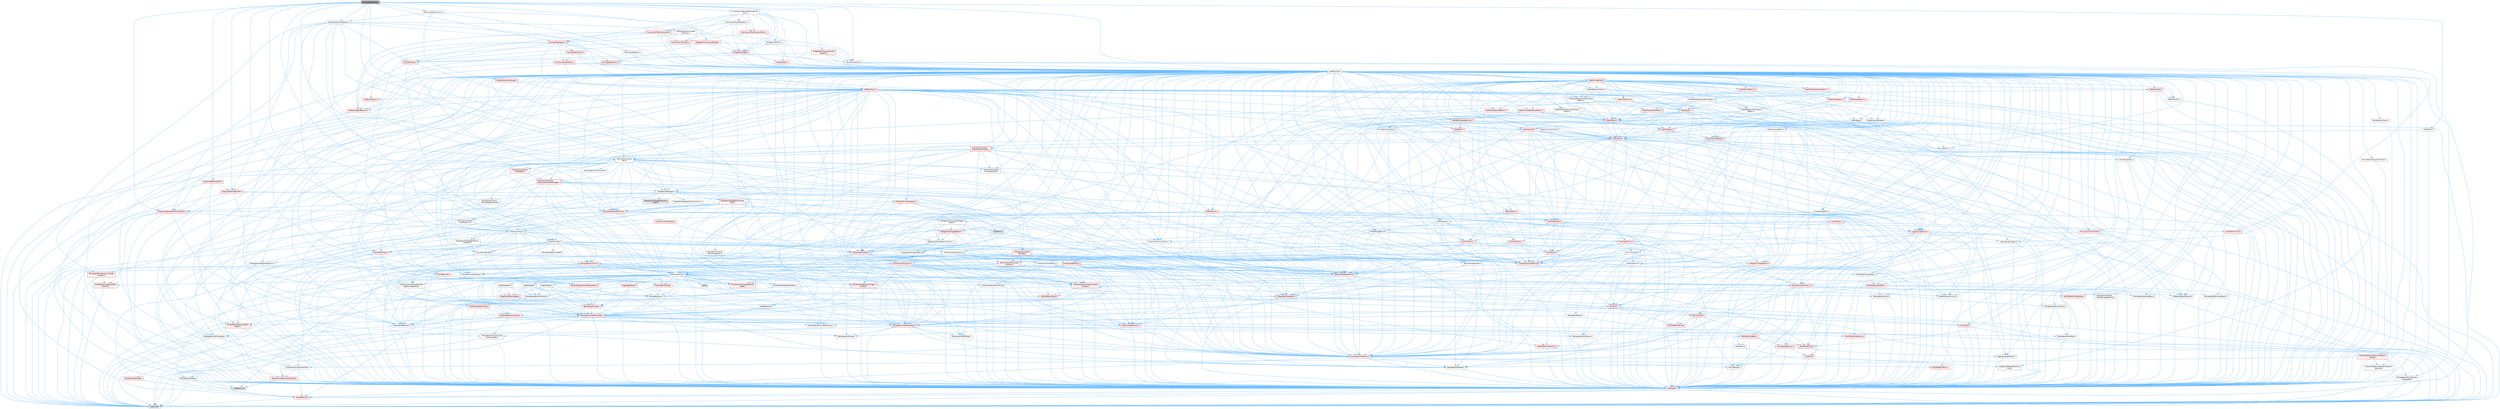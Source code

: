 digraph "SKismetInspector.h"
{
 // INTERACTIVE_SVG=YES
 // LATEX_PDF_SIZE
  bgcolor="transparent";
  edge [fontname=Helvetica,fontsize=10,labelfontname=Helvetica,labelfontsize=10];
  node [fontname=Helvetica,fontsize=10,shape=box,height=0.2,width=0.4];
  Node1 [id="Node000001",label="SKismetInspector.h",height=0.2,width=0.4,color="gray40", fillcolor="grey60", style="filled", fontcolor="black",tooltip=" "];
  Node1 -> Node2 [id="edge1_Node000001_Node000002",color="steelblue1",style="solid",tooltip=" "];
  Node2 [id="Node000002",label="Containers/Array.h",height=0.2,width=0.4,color="grey40", fillcolor="white", style="filled",URL="$df/dd0/Array_8h.html",tooltip=" "];
  Node2 -> Node3 [id="edge2_Node000002_Node000003",color="steelblue1",style="solid",tooltip=" "];
  Node3 [id="Node000003",label="CoreTypes.h",height=0.2,width=0.4,color="red", fillcolor="#FFF0F0", style="filled",URL="$dc/dec/CoreTypes_8h.html",tooltip=" "];
  Node3 -> Node4 [id="edge3_Node000003_Node000004",color="steelblue1",style="solid",tooltip=" "];
  Node4 [id="Node000004",label="HAL/Platform.h",height=0.2,width=0.4,color="red", fillcolor="#FFF0F0", style="filled",URL="$d9/dd0/Platform_8h.html",tooltip=" "];
  Node4 -> Node7 [id="edge4_Node000004_Node000007",color="steelblue1",style="solid",tooltip=" "];
  Node7 [id="Node000007",label="type_traits",height=0.2,width=0.4,color="grey60", fillcolor="#E0E0E0", style="filled",tooltip=" "];
  Node2 -> Node17 [id="edge5_Node000002_Node000017",color="steelblue1",style="solid",tooltip=" "];
  Node17 [id="Node000017",label="Misc/AssertionMacros.h",height=0.2,width=0.4,color="red", fillcolor="#FFF0F0", style="filled",URL="$d0/dfa/AssertionMacros_8h.html",tooltip=" "];
  Node17 -> Node3 [id="edge6_Node000017_Node000003",color="steelblue1",style="solid",tooltip=" "];
  Node17 -> Node4 [id="edge7_Node000017_Node000004",color="steelblue1",style="solid",tooltip=" "];
  Node17 -> Node18 [id="edge8_Node000017_Node000018",color="steelblue1",style="solid",tooltip=" "];
  Node18 [id="Node000018",label="HAL/PlatformMisc.h",height=0.2,width=0.4,color="red", fillcolor="#FFF0F0", style="filled",URL="$d0/df5/PlatformMisc_8h.html",tooltip=" "];
  Node18 -> Node3 [id="edge9_Node000018_Node000003",color="steelblue1",style="solid",tooltip=" "];
  Node17 -> Node54 [id="edge10_Node000017_Node000054",color="steelblue1",style="solid",tooltip=" "];
  Node54 [id="Node000054",label="Templates/EnableIf.h",height=0.2,width=0.4,color="grey40", fillcolor="white", style="filled",URL="$d7/d60/EnableIf_8h.html",tooltip=" "];
  Node54 -> Node3 [id="edge11_Node000054_Node000003",color="steelblue1",style="solid",tooltip=" "];
  Node17 -> Node60 [id="edge12_Node000017_Node000060",color="steelblue1",style="solid",tooltip=" "];
  Node60 [id="Node000060",label="Misc/VarArgs.h",height=0.2,width=0.4,color="grey40", fillcolor="white", style="filled",URL="$d5/d6f/VarArgs_8h.html",tooltip=" "];
  Node60 -> Node3 [id="edge13_Node000060_Node000003",color="steelblue1",style="solid",tooltip=" "];
  Node2 -> Node68 [id="edge14_Node000002_Node000068",color="steelblue1",style="solid",tooltip=" "];
  Node68 [id="Node000068",label="Misc/IntrusiveUnsetOptional\lState.h",height=0.2,width=0.4,color="red", fillcolor="#FFF0F0", style="filled",URL="$d2/d0a/IntrusiveUnsetOptionalState_8h.html",tooltip=" "];
  Node2 -> Node70 [id="edge15_Node000002_Node000070",color="steelblue1",style="solid",tooltip=" "];
  Node70 [id="Node000070",label="Misc/ReverseIterate.h",height=0.2,width=0.4,color="red", fillcolor="#FFF0F0", style="filled",URL="$db/de3/ReverseIterate_8h.html",tooltip=" "];
  Node70 -> Node4 [id="edge16_Node000070_Node000004",color="steelblue1",style="solid",tooltip=" "];
  Node2 -> Node72 [id="edge17_Node000002_Node000072",color="steelblue1",style="solid",tooltip=" "];
  Node72 [id="Node000072",label="HAL/UnrealMemory.h",height=0.2,width=0.4,color="red", fillcolor="#FFF0F0", style="filled",URL="$d9/d96/UnrealMemory_8h.html",tooltip=" "];
  Node72 -> Node3 [id="edge18_Node000072_Node000003",color="steelblue1",style="solid",tooltip=" "];
  Node72 -> Node76 [id="edge19_Node000072_Node000076",color="steelblue1",style="solid",tooltip=" "];
  Node76 [id="Node000076",label="HAL/MemoryBase.h",height=0.2,width=0.4,color="red", fillcolor="#FFF0F0", style="filled",URL="$d6/d9f/MemoryBase_8h.html",tooltip=" "];
  Node76 -> Node3 [id="edge20_Node000076_Node000003",color="steelblue1",style="solid",tooltip=" "];
  Node76 -> Node47 [id="edge21_Node000076_Node000047",color="steelblue1",style="solid",tooltip=" "];
  Node47 [id="Node000047",label="HAL/PlatformAtomics.h",height=0.2,width=0.4,color="red", fillcolor="#FFF0F0", style="filled",URL="$d3/d36/PlatformAtomics_8h.html",tooltip=" "];
  Node47 -> Node3 [id="edge22_Node000047_Node000003",color="steelblue1",style="solid",tooltip=" "];
  Node76 -> Node30 [id="edge23_Node000076_Node000030",color="steelblue1",style="solid",tooltip=" "];
  Node30 [id="Node000030",label="HAL/PlatformCrt.h",height=0.2,width=0.4,color="red", fillcolor="#FFF0F0", style="filled",URL="$d8/d75/PlatformCrt_8h.html",tooltip=" "];
  Node76 -> Node77 [id="edge24_Node000076_Node000077",color="steelblue1",style="solid",tooltip=" "];
  Node77 [id="Node000077",label="Misc/Exec.h",height=0.2,width=0.4,color="grey40", fillcolor="white", style="filled",URL="$de/ddb/Exec_8h.html",tooltip=" "];
  Node77 -> Node3 [id="edge25_Node000077_Node000003",color="steelblue1",style="solid",tooltip=" "];
  Node77 -> Node17 [id="edge26_Node000077_Node000017",color="steelblue1",style="solid",tooltip=" "];
  Node76 -> Node78 [id="edge27_Node000076_Node000078",color="steelblue1",style="solid",tooltip=" "];
  Node78 [id="Node000078",label="Misc/OutputDevice.h",height=0.2,width=0.4,color="red", fillcolor="#FFF0F0", style="filled",URL="$d7/d32/OutputDevice_8h.html",tooltip=" "];
  Node78 -> Node25 [id="edge28_Node000078_Node000025",color="steelblue1",style="solid",tooltip=" "];
  Node25 [id="Node000025",label="CoreFwd.h",height=0.2,width=0.4,color="red", fillcolor="#FFF0F0", style="filled",URL="$d1/d1e/CoreFwd_8h.html",tooltip=" "];
  Node25 -> Node3 [id="edge29_Node000025_Node000003",color="steelblue1",style="solid",tooltip=" "];
  Node25 -> Node26 [id="edge30_Node000025_Node000026",color="steelblue1",style="solid",tooltip=" "];
  Node26 [id="Node000026",label="Containers/ContainersFwd.h",height=0.2,width=0.4,color="grey40", fillcolor="white", style="filled",URL="$d4/d0a/ContainersFwd_8h.html",tooltip=" "];
  Node26 -> Node4 [id="edge31_Node000026_Node000004",color="steelblue1",style="solid",tooltip=" "];
  Node26 -> Node3 [id="edge32_Node000026_Node000003",color="steelblue1",style="solid",tooltip=" "];
  Node26 -> Node23 [id="edge33_Node000026_Node000023",color="steelblue1",style="solid",tooltip=" "];
  Node23 [id="Node000023",label="Traits/IsContiguousContainer.h",height=0.2,width=0.4,color="red", fillcolor="#FFF0F0", style="filled",URL="$d5/d3c/IsContiguousContainer_8h.html",tooltip=" "];
  Node23 -> Node3 [id="edge34_Node000023_Node000003",color="steelblue1",style="solid",tooltip=" "];
  Node23 -> Node22 [id="edge35_Node000023_Node000022",color="steelblue1",style="solid",tooltip=" "];
  Node22 [id="Node000022",label="initializer_list",height=0.2,width=0.4,color="grey60", fillcolor="#E0E0E0", style="filled",tooltip=" "];
  Node25 -> Node28 [id="edge36_Node000025_Node000028",color="steelblue1",style="solid",tooltip=" "];
  Node28 [id="Node000028",label="UObject/UObjectHierarchy\lFwd.h",height=0.2,width=0.4,color="grey40", fillcolor="white", style="filled",URL="$d3/d13/UObjectHierarchyFwd_8h.html",tooltip=" "];
  Node78 -> Node3 [id="edge37_Node000078_Node000003",color="steelblue1",style="solid",tooltip=" "];
  Node78 -> Node79 [id="edge38_Node000078_Node000079",color="steelblue1",style="solid",tooltip=" "];
  Node79 [id="Node000079",label="Logging/LogVerbosity.h",height=0.2,width=0.4,color="grey40", fillcolor="white", style="filled",URL="$d2/d8f/LogVerbosity_8h.html",tooltip=" "];
  Node79 -> Node3 [id="edge39_Node000079_Node000003",color="steelblue1",style="solid",tooltip=" "];
  Node78 -> Node60 [id="edge40_Node000078_Node000060",color="steelblue1",style="solid",tooltip=" "];
  Node72 -> Node89 [id="edge41_Node000072_Node000089",color="steelblue1",style="solid",tooltip=" "];
  Node89 [id="Node000089",label="HAL/PlatformMemory.h",height=0.2,width=0.4,color="red", fillcolor="#FFF0F0", style="filled",URL="$de/d68/PlatformMemory_8h.html",tooltip=" "];
  Node89 -> Node3 [id="edge42_Node000089_Node000003",color="steelblue1",style="solid",tooltip=" "];
  Node72 -> Node92 [id="edge43_Node000072_Node000092",color="steelblue1",style="solid",tooltip=" "];
  Node92 [id="Node000092",label="Templates/IsPointer.h",height=0.2,width=0.4,color="grey40", fillcolor="white", style="filled",URL="$d7/d05/IsPointer_8h.html",tooltip=" "];
  Node92 -> Node3 [id="edge44_Node000092_Node000003",color="steelblue1",style="solid",tooltip=" "];
  Node2 -> Node93 [id="edge45_Node000002_Node000093",color="steelblue1",style="solid",tooltip=" "];
  Node93 [id="Node000093",label="Templates/UnrealTypeTraits.h",height=0.2,width=0.4,color="red", fillcolor="#FFF0F0", style="filled",URL="$d2/d2d/UnrealTypeTraits_8h.html",tooltip=" "];
  Node93 -> Node3 [id="edge46_Node000093_Node000003",color="steelblue1",style="solid",tooltip=" "];
  Node93 -> Node92 [id="edge47_Node000093_Node000092",color="steelblue1",style="solid",tooltip=" "];
  Node93 -> Node17 [id="edge48_Node000093_Node000017",color="steelblue1",style="solid",tooltip=" "];
  Node93 -> Node85 [id="edge49_Node000093_Node000085",color="steelblue1",style="solid",tooltip=" "];
  Node85 [id="Node000085",label="Templates/AndOrNot.h",height=0.2,width=0.4,color="grey40", fillcolor="white", style="filled",URL="$db/d0a/AndOrNot_8h.html",tooltip=" "];
  Node85 -> Node3 [id="edge50_Node000085_Node000003",color="steelblue1",style="solid",tooltip=" "];
  Node93 -> Node54 [id="edge51_Node000093_Node000054",color="steelblue1",style="solid",tooltip=" "];
  Node93 -> Node94 [id="edge52_Node000093_Node000094",color="steelblue1",style="solid",tooltip=" "];
  Node94 [id="Node000094",label="Templates/IsArithmetic.h",height=0.2,width=0.4,color="grey40", fillcolor="white", style="filled",URL="$d2/d5d/IsArithmetic_8h.html",tooltip=" "];
  Node94 -> Node3 [id="edge53_Node000094_Node000003",color="steelblue1",style="solid",tooltip=" "];
  Node93 -> Node96 [id="edge54_Node000093_Node000096",color="steelblue1",style="solid",tooltip=" "];
  Node96 [id="Node000096",label="Templates/IsPODType.h",height=0.2,width=0.4,color="grey40", fillcolor="white", style="filled",URL="$d7/db1/IsPODType_8h.html",tooltip=" "];
  Node96 -> Node3 [id="edge55_Node000096_Node000003",color="steelblue1",style="solid",tooltip=" "];
  Node93 -> Node97 [id="edge56_Node000093_Node000097",color="steelblue1",style="solid",tooltip=" "];
  Node97 [id="Node000097",label="Templates/IsUECoreType.h",height=0.2,width=0.4,color="grey40", fillcolor="white", style="filled",URL="$d1/db8/IsUECoreType_8h.html",tooltip=" "];
  Node97 -> Node3 [id="edge57_Node000097_Node000003",color="steelblue1",style="solid",tooltip=" "];
  Node97 -> Node7 [id="edge58_Node000097_Node000007",color="steelblue1",style="solid",tooltip=" "];
  Node93 -> Node86 [id="edge59_Node000093_Node000086",color="steelblue1",style="solid",tooltip=" "];
  Node86 [id="Node000086",label="Templates/IsTriviallyCopy\lConstructible.h",height=0.2,width=0.4,color="grey40", fillcolor="white", style="filled",URL="$d3/d78/IsTriviallyCopyConstructible_8h.html",tooltip=" "];
  Node86 -> Node3 [id="edge60_Node000086_Node000003",color="steelblue1",style="solid",tooltip=" "];
  Node86 -> Node7 [id="edge61_Node000086_Node000007",color="steelblue1",style="solid",tooltip=" "];
  Node2 -> Node98 [id="edge62_Node000002_Node000098",color="steelblue1",style="solid",tooltip=" "];
  Node98 [id="Node000098",label="Templates/UnrealTemplate.h",height=0.2,width=0.4,color="red", fillcolor="#FFF0F0", style="filled",URL="$d4/d24/UnrealTemplate_8h.html",tooltip=" "];
  Node98 -> Node3 [id="edge63_Node000098_Node000003",color="steelblue1",style="solid",tooltip=" "];
  Node98 -> Node92 [id="edge64_Node000098_Node000092",color="steelblue1",style="solid",tooltip=" "];
  Node98 -> Node72 [id="edge65_Node000098_Node000072",color="steelblue1",style="solid",tooltip=" "];
  Node98 -> Node93 [id="edge66_Node000098_Node000093",color="steelblue1",style="solid",tooltip=" "];
  Node98 -> Node101 [id="edge67_Node000098_Node000101",color="steelblue1",style="solid",tooltip=" "];
  Node101 [id="Node000101",label="Templates/RemoveReference.h",height=0.2,width=0.4,color="grey40", fillcolor="white", style="filled",URL="$da/dbe/RemoveReference_8h.html",tooltip=" "];
  Node101 -> Node3 [id="edge68_Node000101_Node000003",color="steelblue1",style="solid",tooltip=" "];
  Node98 -> Node62 [id="edge69_Node000098_Node000062",color="steelblue1",style="solid",tooltip=" "];
  Node62 [id="Node000062",label="Templates/Requires.h",height=0.2,width=0.4,color="grey40", fillcolor="white", style="filled",URL="$dc/d96/Requires_8h.html",tooltip=" "];
  Node62 -> Node54 [id="edge70_Node000062_Node000054",color="steelblue1",style="solid",tooltip=" "];
  Node62 -> Node7 [id="edge71_Node000062_Node000007",color="steelblue1",style="solid",tooltip=" "];
  Node98 -> Node102 [id="edge72_Node000098_Node000102",color="steelblue1",style="solid",tooltip=" "];
  Node102 [id="Node000102",label="Templates/TypeCompatible\lBytes.h",height=0.2,width=0.4,color="red", fillcolor="#FFF0F0", style="filled",URL="$df/d0a/TypeCompatibleBytes_8h.html",tooltip=" "];
  Node102 -> Node3 [id="edge73_Node000102_Node000003",color="steelblue1",style="solid",tooltip=" "];
  Node102 -> Node7 [id="edge74_Node000102_Node000007",color="steelblue1",style="solid",tooltip=" "];
  Node98 -> Node23 [id="edge75_Node000098_Node000023",color="steelblue1",style="solid",tooltip=" "];
  Node98 -> Node7 [id="edge76_Node000098_Node000007",color="steelblue1",style="solid",tooltip=" "];
  Node2 -> Node104 [id="edge77_Node000002_Node000104",color="steelblue1",style="solid",tooltip=" "];
  Node104 [id="Node000104",label="Containers/AllowShrinking.h",height=0.2,width=0.4,color="grey40", fillcolor="white", style="filled",URL="$d7/d1a/AllowShrinking_8h.html",tooltip=" "];
  Node104 -> Node3 [id="edge78_Node000104_Node000003",color="steelblue1",style="solid",tooltip=" "];
  Node2 -> Node105 [id="edge79_Node000002_Node000105",color="steelblue1",style="solid",tooltip=" "];
  Node105 [id="Node000105",label="Containers/ContainerAllocation\lPolicies.h",height=0.2,width=0.4,color="red", fillcolor="#FFF0F0", style="filled",URL="$d7/dff/ContainerAllocationPolicies_8h.html",tooltip=" "];
  Node105 -> Node3 [id="edge80_Node000105_Node000003",color="steelblue1",style="solid",tooltip=" "];
  Node105 -> Node105 [id="edge81_Node000105_Node000105",color="steelblue1",style="solid",tooltip=" "];
  Node105 -> Node107 [id="edge82_Node000105_Node000107",color="steelblue1",style="solid",tooltip=" "];
  Node107 [id="Node000107",label="HAL/PlatformMath.h",height=0.2,width=0.4,color="red", fillcolor="#FFF0F0", style="filled",URL="$dc/d53/PlatformMath_8h.html",tooltip=" "];
  Node107 -> Node3 [id="edge83_Node000107_Node000003",color="steelblue1",style="solid",tooltip=" "];
  Node105 -> Node72 [id="edge84_Node000105_Node000072",color="steelblue1",style="solid",tooltip=" "];
  Node105 -> Node40 [id="edge85_Node000105_Node000040",color="steelblue1",style="solid",tooltip=" "];
  Node40 [id="Node000040",label="Math/NumericLimits.h",height=0.2,width=0.4,color="grey40", fillcolor="white", style="filled",URL="$df/d1b/NumericLimits_8h.html",tooltip=" "];
  Node40 -> Node3 [id="edge86_Node000040_Node000003",color="steelblue1",style="solid",tooltip=" "];
  Node105 -> Node17 [id="edge87_Node000105_Node000017",color="steelblue1",style="solid",tooltip=" "];
  Node105 -> Node116 [id="edge88_Node000105_Node000116",color="steelblue1",style="solid",tooltip=" "];
  Node116 [id="Node000116",label="Templates/MemoryOps.h",height=0.2,width=0.4,color="red", fillcolor="#FFF0F0", style="filled",URL="$db/dea/MemoryOps_8h.html",tooltip=" "];
  Node116 -> Node3 [id="edge89_Node000116_Node000003",color="steelblue1",style="solid",tooltip=" "];
  Node116 -> Node72 [id="edge90_Node000116_Node000072",color="steelblue1",style="solid",tooltip=" "];
  Node116 -> Node87 [id="edge91_Node000116_Node000087",color="steelblue1",style="solid",tooltip=" "];
  Node87 [id="Node000087",label="Templates/IsTriviallyCopy\lAssignable.h",height=0.2,width=0.4,color="grey40", fillcolor="white", style="filled",URL="$d2/df2/IsTriviallyCopyAssignable_8h.html",tooltip=" "];
  Node87 -> Node3 [id="edge92_Node000087_Node000003",color="steelblue1",style="solid",tooltip=" "];
  Node87 -> Node7 [id="edge93_Node000087_Node000007",color="steelblue1",style="solid",tooltip=" "];
  Node116 -> Node86 [id="edge94_Node000116_Node000086",color="steelblue1",style="solid",tooltip=" "];
  Node116 -> Node62 [id="edge95_Node000116_Node000062",color="steelblue1",style="solid",tooltip=" "];
  Node116 -> Node93 [id="edge96_Node000116_Node000093",color="steelblue1",style="solid",tooltip=" "];
  Node116 -> Node7 [id="edge97_Node000116_Node000007",color="steelblue1",style="solid",tooltip=" "];
  Node105 -> Node102 [id="edge98_Node000105_Node000102",color="steelblue1",style="solid",tooltip=" "];
  Node105 -> Node7 [id="edge99_Node000105_Node000007",color="steelblue1",style="solid",tooltip=" "];
  Node2 -> Node117 [id="edge100_Node000002_Node000117",color="steelblue1",style="solid",tooltip=" "];
  Node117 [id="Node000117",label="Containers/ContainerElement\lTypeCompatibility.h",height=0.2,width=0.4,color="grey40", fillcolor="white", style="filled",URL="$df/ddf/ContainerElementTypeCompatibility_8h.html",tooltip=" "];
  Node117 -> Node3 [id="edge101_Node000117_Node000003",color="steelblue1",style="solid",tooltip=" "];
  Node117 -> Node93 [id="edge102_Node000117_Node000093",color="steelblue1",style="solid",tooltip=" "];
  Node2 -> Node118 [id="edge103_Node000002_Node000118",color="steelblue1",style="solid",tooltip=" "];
  Node118 [id="Node000118",label="Serialization/Archive.h",height=0.2,width=0.4,color="red", fillcolor="#FFF0F0", style="filled",URL="$d7/d3b/Archive_8h.html",tooltip=" "];
  Node118 -> Node25 [id="edge104_Node000118_Node000025",color="steelblue1",style="solid",tooltip=" "];
  Node118 -> Node3 [id="edge105_Node000118_Node000003",color="steelblue1",style="solid",tooltip=" "];
  Node118 -> Node119 [id="edge106_Node000118_Node000119",color="steelblue1",style="solid",tooltip=" "];
  Node119 [id="Node000119",label="HAL/PlatformProperties.h",height=0.2,width=0.4,color="red", fillcolor="#FFF0F0", style="filled",URL="$d9/db0/PlatformProperties_8h.html",tooltip=" "];
  Node119 -> Node3 [id="edge107_Node000119_Node000003",color="steelblue1",style="solid",tooltip=" "];
  Node118 -> Node122 [id="edge108_Node000118_Node000122",color="steelblue1",style="solid",tooltip=" "];
  Node122 [id="Node000122",label="Internationalization\l/TextNamespaceFwd.h",height=0.2,width=0.4,color="grey40", fillcolor="white", style="filled",URL="$d8/d97/TextNamespaceFwd_8h.html",tooltip=" "];
  Node122 -> Node3 [id="edge109_Node000122_Node000003",color="steelblue1",style="solid",tooltip=" "];
  Node118 -> Node17 [id="edge110_Node000118_Node000017",color="steelblue1",style="solid",tooltip=" "];
  Node118 -> Node123 [id="edge111_Node000118_Node000123",color="steelblue1",style="solid",tooltip=" "];
  Node123 [id="Node000123",label="Misc/EngineVersionBase.h",height=0.2,width=0.4,color="grey40", fillcolor="white", style="filled",URL="$d5/d2b/EngineVersionBase_8h.html",tooltip=" "];
  Node123 -> Node3 [id="edge112_Node000123_Node000003",color="steelblue1",style="solid",tooltip=" "];
  Node118 -> Node60 [id="edge113_Node000118_Node000060",color="steelblue1",style="solid",tooltip=" "];
  Node118 -> Node54 [id="edge114_Node000118_Node000054",color="steelblue1",style="solid",tooltip=" "];
  Node118 -> Node126 [id="edge115_Node000118_Node000126",color="steelblue1",style="solid",tooltip=" "];
  Node126 [id="Node000126",label="Templates/IsEnumClass.h",height=0.2,width=0.4,color="grey40", fillcolor="white", style="filled",URL="$d7/d15/IsEnumClass_8h.html",tooltip=" "];
  Node126 -> Node3 [id="edge116_Node000126_Node000003",color="steelblue1",style="solid",tooltip=" "];
  Node126 -> Node85 [id="edge117_Node000126_Node000085",color="steelblue1",style="solid",tooltip=" "];
  Node118 -> Node98 [id="edge118_Node000118_Node000098",color="steelblue1",style="solid",tooltip=" "];
  Node118 -> Node127 [id="edge119_Node000118_Node000127",color="steelblue1",style="solid",tooltip=" "];
  Node127 [id="Node000127",label="UObject/ObjectVersion.h",height=0.2,width=0.4,color="grey40", fillcolor="white", style="filled",URL="$da/d63/ObjectVersion_8h.html",tooltip=" "];
  Node127 -> Node3 [id="edge120_Node000127_Node000003",color="steelblue1",style="solid",tooltip=" "];
  Node2 -> Node128 [id="edge121_Node000002_Node000128",color="steelblue1",style="solid",tooltip=" "];
  Node128 [id="Node000128",label="Serialization/MemoryImage\lWriter.h",height=0.2,width=0.4,color="red", fillcolor="#FFF0F0", style="filled",URL="$d0/d08/MemoryImageWriter_8h.html",tooltip=" "];
  Node128 -> Node3 [id="edge122_Node000128_Node000003",color="steelblue1",style="solid",tooltip=" "];
  Node2 -> Node142 [id="edge123_Node000002_Node000142",color="steelblue1",style="solid",tooltip=" "];
  Node142 [id="Node000142",label="Algo/Heapify.h",height=0.2,width=0.4,color="grey40", fillcolor="white", style="filled",URL="$d0/d2a/Heapify_8h.html",tooltip=" "];
  Node142 -> Node143 [id="edge124_Node000142_Node000143",color="steelblue1",style="solid",tooltip=" "];
  Node143 [id="Node000143",label="Algo/Impl/BinaryHeap.h",height=0.2,width=0.4,color="red", fillcolor="#FFF0F0", style="filled",URL="$d7/da3/Algo_2Impl_2BinaryHeap_8h.html",tooltip=" "];
  Node143 -> Node144 [id="edge125_Node000143_Node000144",color="steelblue1",style="solid",tooltip=" "];
  Node144 [id="Node000144",label="Templates/Invoke.h",height=0.2,width=0.4,color="red", fillcolor="#FFF0F0", style="filled",URL="$d7/deb/Invoke_8h.html",tooltip=" "];
  Node144 -> Node3 [id="edge126_Node000144_Node000003",color="steelblue1",style="solid",tooltip=" "];
  Node144 -> Node98 [id="edge127_Node000144_Node000098",color="steelblue1",style="solid",tooltip=" "];
  Node144 -> Node7 [id="edge128_Node000144_Node000007",color="steelblue1",style="solid",tooltip=" "];
  Node143 -> Node7 [id="edge129_Node000143_Node000007",color="steelblue1",style="solid",tooltip=" "];
  Node142 -> Node148 [id="edge130_Node000142_Node000148",color="steelblue1",style="solid",tooltip=" "];
  Node148 [id="Node000148",label="Templates/IdentityFunctor.h",height=0.2,width=0.4,color="grey40", fillcolor="white", style="filled",URL="$d7/d2e/IdentityFunctor_8h.html",tooltip=" "];
  Node148 -> Node4 [id="edge131_Node000148_Node000004",color="steelblue1",style="solid",tooltip=" "];
  Node142 -> Node144 [id="edge132_Node000142_Node000144",color="steelblue1",style="solid",tooltip=" "];
  Node142 -> Node149 [id="edge133_Node000142_Node000149",color="steelblue1",style="solid",tooltip=" "];
  Node149 [id="Node000149",label="Templates/Less.h",height=0.2,width=0.4,color="grey40", fillcolor="white", style="filled",URL="$de/dc8/Less_8h.html",tooltip=" "];
  Node149 -> Node3 [id="edge134_Node000149_Node000003",color="steelblue1",style="solid",tooltip=" "];
  Node149 -> Node98 [id="edge135_Node000149_Node000098",color="steelblue1",style="solid",tooltip=" "];
  Node142 -> Node98 [id="edge136_Node000142_Node000098",color="steelblue1",style="solid",tooltip=" "];
  Node2 -> Node150 [id="edge137_Node000002_Node000150",color="steelblue1",style="solid",tooltip=" "];
  Node150 [id="Node000150",label="Algo/HeapSort.h",height=0.2,width=0.4,color="grey40", fillcolor="white", style="filled",URL="$d3/d92/HeapSort_8h.html",tooltip=" "];
  Node150 -> Node143 [id="edge138_Node000150_Node000143",color="steelblue1",style="solid",tooltip=" "];
  Node150 -> Node148 [id="edge139_Node000150_Node000148",color="steelblue1",style="solid",tooltip=" "];
  Node150 -> Node149 [id="edge140_Node000150_Node000149",color="steelblue1",style="solid",tooltip=" "];
  Node150 -> Node98 [id="edge141_Node000150_Node000098",color="steelblue1",style="solid",tooltip=" "];
  Node2 -> Node151 [id="edge142_Node000002_Node000151",color="steelblue1",style="solid",tooltip=" "];
  Node151 [id="Node000151",label="Algo/IsHeap.h",height=0.2,width=0.4,color="grey40", fillcolor="white", style="filled",URL="$de/d32/IsHeap_8h.html",tooltip=" "];
  Node151 -> Node143 [id="edge143_Node000151_Node000143",color="steelblue1",style="solid",tooltip=" "];
  Node151 -> Node148 [id="edge144_Node000151_Node000148",color="steelblue1",style="solid",tooltip=" "];
  Node151 -> Node144 [id="edge145_Node000151_Node000144",color="steelblue1",style="solid",tooltip=" "];
  Node151 -> Node149 [id="edge146_Node000151_Node000149",color="steelblue1",style="solid",tooltip=" "];
  Node151 -> Node98 [id="edge147_Node000151_Node000098",color="steelblue1",style="solid",tooltip=" "];
  Node2 -> Node143 [id="edge148_Node000002_Node000143",color="steelblue1",style="solid",tooltip=" "];
  Node2 -> Node152 [id="edge149_Node000002_Node000152",color="steelblue1",style="solid",tooltip=" "];
  Node152 [id="Node000152",label="Algo/StableSort.h",height=0.2,width=0.4,color="red", fillcolor="#FFF0F0", style="filled",URL="$d7/d3c/StableSort_8h.html",tooltip=" "];
  Node152 -> Node148 [id="edge150_Node000152_Node000148",color="steelblue1",style="solid",tooltip=" "];
  Node152 -> Node144 [id="edge151_Node000152_Node000144",color="steelblue1",style="solid",tooltip=" "];
  Node152 -> Node149 [id="edge152_Node000152_Node000149",color="steelblue1",style="solid",tooltip=" "];
  Node152 -> Node98 [id="edge153_Node000152_Node000098",color="steelblue1",style="solid",tooltip=" "];
  Node2 -> Node155 [id="edge154_Node000002_Node000155",color="steelblue1",style="solid",tooltip=" "];
  Node155 [id="Node000155",label="Concepts/GetTypeHashable.h",height=0.2,width=0.4,color="grey40", fillcolor="white", style="filled",URL="$d3/da2/GetTypeHashable_8h.html",tooltip=" "];
  Node155 -> Node3 [id="edge155_Node000155_Node000003",color="steelblue1",style="solid",tooltip=" "];
  Node155 -> Node133 [id="edge156_Node000155_Node000133",color="steelblue1",style="solid",tooltip=" "];
  Node133 [id="Node000133",label="Templates/TypeHash.h",height=0.2,width=0.4,color="red", fillcolor="#FFF0F0", style="filled",URL="$d1/d62/TypeHash_8h.html",tooltip=" "];
  Node133 -> Node3 [id="edge157_Node000133_Node000003",color="steelblue1",style="solid",tooltip=" "];
  Node133 -> Node62 [id="edge158_Node000133_Node000062",color="steelblue1",style="solid",tooltip=" "];
  Node133 -> Node134 [id="edge159_Node000133_Node000134",color="steelblue1",style="solid",tooltip=" "];
  Node134 [id="Node000134",label="Misc/Crc.h",height=0.2,width=0.4,color="red", fillcolor="#FFF0F0", style="filled",URL="$d4/dd2/Crc_8h.html",tooltip=" "];
  Node134 -> Node3 [id="edge160_Node000134_Node000003",color="steelblue1",style="solid",tooltip=" "];
  Node134 -> Node74 [id="edge161_Node000134_Node000074",color="steelblue1",style="solid",tooltip=" "];
  Node74 [id="Node000074",label="HAL/PlatformString.h",height=0.2,width=0.4,color="red", fillcolor="#FFF0F0", style="filled",URL="$db/db5/PlatformString_8h.html",tooltip=" "];
  Node74 -> Node3 [id="edge162_Node000074_Node000003",color="steelblue1",style="solid",tooltip=" "];
  Node134 -> Node17 [id="edge163_Node000134_Node000017",color="steelblue1",style="solid",tooltip=" "];
  Node134 -> Node135 [id="edge164_Node000134_Node000135",color="steelblue1",style="solid",tooltip=" "];
  Node135 [id="Node000135",label="Misc/CString.h",height=0.2,width=0.4,color="red", fillcolor="#FFF0F0", style="filled",URL="$d2/d49/CString_8h.html",tooltip=" "];
  Node135 -> Node3 [id="edge165_Node000135_Node000003",color="steelblue1",style="solid",tooltip=" "];
  Node135 -> Node30 [id="edge166_Node000135_Node000030",color="steelblue1",style="solid",tooltip=" "];
  Node135 -> Node74 [id="edge167_Node000135_Node000074",color="steelblue1",style="solid",tooltip=" "];
  Node135 -> Node17 [id="edge168_Node000135_Node000017",color="steelblue1",style="solid",tooltip=" "];
  Node135 -> Node136 [id="edge169_Node000135_Node000136",color="steelblue1",style="solid",tooltip=" "];
  Node136 [id="Node000136",label="Misc/Char.h",height=0.2,width=0.4,color="red", fillcolor="#FFF0F0", style="filled",URL="$d0/d58/Char_8h.html",tooltip=" "];
  Node136 -> Node3 [id="edge170_Node000136_Node000003",color="steelblue1",style="solid",tooltip=" "];
  Node136 -> Node7 [id="edge171_Node000136_Node000007",color="steelblue1",style="solid",tooltip=" "];
  Node135 -> Node60 [id="edge172_Node000135_Node000060",color="steelblue1",style="solid",tooltip=" "];
  Node134 -> Node136 [id="edge173_Node000134_Node000136",color="steelblue1",style="solid",tooltip=" "];
  Node134 -> Node93 [id="edge174_Node000134_Node000093",color="steelblue1",style="solid",tooltip=" "];
  Node133 -> Node7 [id="edge175_Node000133_Node000007",color="steelblue1",style="solid",tooltip=" "];
  Node2 -> Node148 [id="edge176_Node000002_Node000148",color="steelblue1",style="solid",tooltip=" "];
  Node2 -> Node144 [id="edge177_Node000002_Node000144",color="steelblue1",style="solid",tooltip=" "];
  Node2 -> Node149 [id="edge178_Node000002_Node000149",color="steelblue1",style="solid",tooltip=" "];
  Node2 -> Node156 [id="edge179_Node000002_Node000156",color="steelblue1",style="solid",tooltip=" "];
  Node156 [id="Node000156",label="Templates/LosesQualifiers\lFromTo.h",height=0.2,width=0.4,color="red", fillcolor="#FFF0F0", style="filled",URL="$d2/db3/LosesQualifiersFromTo_8h.html",tooltip=" "];
  Node156 -> Node7 [id="edge180_Node000156_Node000007",color="steelblue1",style="solid",tooltip=" "];
  Node2 -> Node62 [id="edge181_Node000002_Node000062",color="steelblue1",style="solid",tooltip=" "];
  Node2 -> Node157 [id="edge182_Node000002_Node000157",color="steelblue1",style="solid",tooltip=" "];
  Node157 [id="Node000157",label="Templates/Sorting.h",height=0.2,width=0.4,color="red", fillcolor="#FFF0F0", style="filled",URL="$d3/d9e/Sorting_8h.html",tooltip=" "];
  Node157 -> Node3 [id="edge183_Node000157_Node000003",color="steelblue1",style="solid",tooltip=" "];
  Node157 -> Node107 [id="edge184_Node000157_Node000107",color="steelblue1",style="solid",tooltip=" "];
  Node157 -> Node149 [id="edge185_Node000157_Node000149",color="steelblue1",style="solid",tooltip=" "];
  Node2 -> Node161 [id="edge186_Node000002_Node000161",color="steelblue1",style="solid",tooltip=" "];
  Node161 [id="Node000161",label="Templates/AlignmentTemplates.h",height=0.2,width=0.4,color="red", fillcolor="#FFF0F0", style="filled",URL="$dd/d32/AlignmentTemplates_8h.html",tooltip=" "];
  Node161 -> Node3 [id="edge187_Node000161_Node000003",color="steelblue1",style="solid",tooltip=" "];
  Node161 -> Node92 [id="edge188_Node000161_Node000092",color="steelblue1",style="solid",tooltip=" "];
  Node2 -> Node21 [id="edge189_Node000002_Node000021",color="steelblue1",style="solid",tooltip=" "];
  Node21 [id="Node000021",label="Traits/ElementType.h",height=0.2,width=0.4,color="grey40", fillcolor="white", style="filled",URL="$d5/d4f/ElementType_8h.html",tooltip=" "];
  Node21 -> Node4 [id="edge190_Node000021_Node000004",color="steelblue1",style="solid",tooltip=" "];
  Node21 -> Node22 [id="edge191_Node000021_Node000022",color="steelblue1",style="solid",tooltip=" "];
  Node21 -> Node7 [id="edge192_Node000021_Node000007",color="steelblue1",style="solid",tooltip=" "];
  Node2 -> Node113 [id="edge193_Node000002_Node000113",color="steelblue1",style="solid",tooltip=" "];
  Node113 [id="Node000113",label="limits",height=0.2,width=0.4,color="grey60", fillcolor="#E0E0E0", style="filled",tooltip=" "];
  Node2 -> Node7 [id="edge194_Node000002_Node000007",color="steelblue1",style="solid",tooltip=" "];
  Node1 -> Node162 [id="edge195_Node000001_Node000162",color="steelblue1",style="solid",tooltip=" "];
  Node162 [id="Node000162",label="Containers/Set.h",height=0.2,width=0.4,color="grey40", fillcolor="white", style="filled",URL="$d4/d45/Set_8h.html",tooltip=" "];
  Node162 -> Node105 [id="edge196_Node000162_Node000105",color="steelblue1",style="solid",tooltip=" "];
  Node162 -> Node117 [id="edge197_Node000162_Node000117",color="steelblue1",style="solid",tooltip=" "];
  Node162 -> Node163 [id="edge198_Node000162_Node000163",color="steelblue1",style="solid",tooltip=" "];
  Node163 [id="Node000163",label="Containers/SetUtilities.h",height=0.2,width=0.4,color="red", fillcolor="#FFF0F0", style="filled",URL="$dc/de5/SetUtilities_8h.html",tooltip=" "];
  Node163 -> Node3 [id="edge199_Node000163_Node000003",color="steelblue1",style="solid",tooltip=" "];
  Node163 -> Node116 [id="edge200_Node000163_Node000116",color="steelblue1",style="solid",tooltip=" "];
  Node163 -> Node93 [id="edge201_Node000163_Node000093",color="steelblue1",style="solid",tooltip=" "];
  Node162 -> Node164 [id="edge202_Node000162_Node000164",color="steelblue1",style="solid",tooltip=" "];
  Node164 [id="Node000164",label="Containers/SparseArray.h",height=0.2,width=0.4,color="grey40", fillcolor="white", style="filled",URL="$d5/dbf/SparseArray_8h.html",tooltip=" "];
  Node164 -> Node3 [id="edge203_Node000164_Node000003",color="steelblue1",style="solid",tooltip=" "];
  Node164 -> Node17 [id="edge204_Node000164_Node000017",color="steelblue1",style="solid",tooltip=" "];
  Node164 -> Node72 [id="edge205_Node000164_Node000072",color="steelblue1",style="solid",tooltip=" "];
  Node164 -> Node93 [id="edge206_Node000164_Node000093",color="steelblue1",style="solid",tooltip=" "];
  Node164 -> Node98 [id="edge207_Node000164_Node000098",color="steelblue1",style="solid",tooltip=" "];
  Node164 -> Node105 [id="edge208_Node000164_Node000105",color="steelblue1",style="solid",tooltip=" "];
  Node164 -> Node149 [id="edge209_Node000164_Node000149",color="steelblue1",style="solid",tooltip=" "];
  Node164 -> Node2 [id="edge210_Node000164_Node000002",color="steelblue1",style="solid",tooltip=" "];
  Node164 -> Node160 [id="edge211_Node000164_Node000160",color="steelblue1",style="solid",tooltip=" "];
  Node160 [id="Node000160",label="Math/UnrealMathUtility.h",height=0.2,width=0.4,color="red", fillcolor="#FFF0F0", style="filled",URL="$db/db8/UnrealMathUtility_8h.html",tooltip=" "];
  Node160 -> Node3 [id="edge212_Node000160_Node000003",color="steelblue1",style="solid",tooltip=" "];
  Node160 -> Node17 [id="edge213_Node000160_Node000017",color="steelblue1",style="solid",tooltip=" "];
  Node160 -> Node107 [id="edge214_Node000160_Node000107",color="steelblue1",style="solid",tooltip=" "];
  Node160 -> Node62 [id="edge215_Node000160_Node000062",color="steelblue1",style="solid",tooltip=" "];
  Node164 -> Node165 [id="edge216_Node000164_Node000165",color="steelblue1",style="solid",tooltip=" "];
  Node165 [id="Node000165",label="Containers/ScriptArray.h",height=0.2,width=0.4,color="grey40", fillcolor="white", style="filled",URL="$dc/daf/ScriptArray_8h.html",tooltip=" "];
  Node165 -> Node3 [id="edge217_Node000165_Node000003",color="steelblue1",style="solid",tooltip=" "];
  Node165 -> Node17 [id="edge218_Node000165_Node000017",color="steelblue1",style="solid",tooltip=" "];
  Node165 -> Node72 [id="edge219_Node000165_Node000072",color="steelblue1",style="solid",tooltip=" "];
  Node165 -> Node104 [id="edge220_Node000165_Node000104",color="steelblue1",style="solid",tooltip=" "];
  Node165 -> Node105 [id="edge221_Node000165_Node000105",color="steelblue1",style="solid",tooltip=" "];
  Node165 -> Node2 [id="edge222_Node000165_Node000002",color="steelblue1",style="solid",tooltip=" "];
  Node165 -> Node22 [id="edge223_Node000165_Node000022",color="steelblue1",style="solid",tooltip=" "];
  Node164 -> Node166 [id="edge224_Node000164_Node000166",color="steelblue1",style="solid",tooltip=" "];
  Node166 [id="Node000166",label="Containers/BitArray.h",height=0.2,width=0.4,color="red", fillcolor="#FFF0F0", style="filled",URL="$d1/de4/BitArray_8h.html",tooltip=" "];
  Node166 -> Node105 [id="edge225_Node000166_Node000105",color="steelblue1",style="solid",tooltip=" "];
  Node166 -> Node3 [id="edge226_Node000166_Node000003",color="steelblue1",style="solid",tooltip=" "];
  Node166 -> Node47 [id="edge227_Node000166_Node000047",color="steelblue1",style="solid",tooltip=" "];
  Node166 -> Node72 [id="edge228_Node000166_Node000072",color="steelblue1",style="solid",tooltip=" "];
  Node166 -> Node160 [id="edge229_Node000166_Node000160",color="steelblue1",style="solid",tooltip=" "];
  Node166 -> Node17 [id="edge230_Node000166_Node000017",color="steelblue1",style="solid",tooltip=" "];
  Node166 -> Node42 [id="edge231_Node000166_Node000042",color="steelblue1",style="solid",tooltip=" "];
  Node42 [id="Node000042",label="Misc/EnumClassFlags.h",height=0.2,width=0.4,color="grey40", fillcolor="white", style="filled",URL="$d8/de7/EnumClassFlags_8h.html",tooltip=" "];
  Node166 -> Node118 [id="edge232_Node000166_Node000118",color="steelblue1",style="solid",tooltip=" "];
  Node166 -> Node128 [id="edge233_Node000166_Node000128",color="steelblue1",style="solid",tooltip=" "];
  Node166 -> Node54 [id="edge234_Node000166_Node000054",color="steelblue1",style="solid",tooltip=" "];
  Node166 -> Node144 [id="edge235_Node000166_Node000144",color="steelblue1",style="solid",tooltip=" "];
  Node166 -> Node98 [id="edge236_Node000166_Node000098",color="steelblue1",style="solid",tooltip=" "];
  Node166 -> Node93 [id="edge237_Node000166_Node000093",color="steelblue1",style="solid",tooltip=" "];
  Node164 -> Node167 [id="edge238_Node000164_Node000167",color="steelblue1",style="solid",tooltip=" "];
  Node167 [id="Node000167",label="Serialization/Structured\lArchive.h",height=0.2,width=0.4,color="red", fillcolor="#FFF0F0", style="filled",URL="$d9/d1e/StructuredArchive_8h.html",tooltip=" "];
  Node167 -> Node2 [id="edge239_Node000167_Node000002",color="steelblue1",style="solid",tooltip=" "];
  Node167 -> Node105 [id="edge240_Node000167_Node000105",color="steelblue1",style="solid",tooltip=" "];
  Node167 -> Node3 [id="edge241_Node000167_Node000003",color="steelblue1",style="solid",tooltip=" "];
  Node167 -> Node118 [id="edge242_Node000167_Node000118",color="steelblue1",style="solid",tooltip=" "];
  Node167 -> Node178 [id="edge243_Node000167_Node000178",color="steelblue1",style="solid",tooltip=" "];
  Node178 [id="Node000178",label="Templates/UniqueObj.h",height=0.2,width=0.4,color="grey40", fillcolor="white", style="filled",URL="$da/d95/UniqueObj_8h.html",tooltip=" "];
  Node178 -> Node3 [id="edge244_Node000178_Node000003",color="steelblue1",style="solid",tooltip=" "];
  Node178 -> Node179 [id="edge245_Node000178_Node000179",color="steelblue1",style="solid",tooltip=" "];
  Node179 [id="Node000179",label="Templates/UniquePtr.h",height=0.2,width=0.4,color="red", fillcolor="#FFF0F0", style="filled",URL="$de/d1a/UniquePtr_8h.html",tooltip=" "];
  Node179 -> Node3 [id="edge246_Node000179_Node000003",color="steelblue1",style="solid",tooltip=" "];
  Node179 -> Node98 [id="edge247_Node000179_Node000098",color="steelblue1",style="solid",tooltip=" "];
  Node179 -> Node180 [id="edge248_Node000179_Node000180",color="steelblue1",style="solid",tooltip=" "];
  Node180 [id="Node000180",label="Templates/IsArray.h",height=0.2,width=0.4,color="grey40", fillcolor="white", style="filled",URL="$d8/d8d/IsArray_8h.html",tooltip=" "];
  Node180 -> Node3 [id="edge249_Node000180_Node000003",color="steelblue1",style="solid",tooltip=" "];
  Node179 -> Node181 [id="edge250_Node000179_Node000181",color="steelblue1",style="solid",tooltip=" "];
  Node181 [id="Node000181",label="Templates/RemoveExtent.h",height=0.2,width=0.4,color="grey40", fillcolor="white", style="filled",URL="$dc/de9/RemoveExtent_8h.html",tooltip=" "];
  Node181 -> Node3 [id="edge251_Node000181_Node000003",color="steelblue1",style="solid",tooltip=" "];
  Node179 -> Node62 [id="edge252_Node000179_Node000062",color="steelblue1",style="solid",tooltip=" "];
  Node179 -> Node7 [id="edge253_Node000179_Node000007",color="steelblue1",style="solid",tooltip=" "];
  Node164 -> Node128 [id="edge254_Node000164_Node000128",color="steelblue1",style="solid",tooltip=" "];
  Node164 -> Node183 [id="edge255_Node000164_Node000183",color="steelblue1",style="solid",tooltip=" "];
  Node183 [id="Node000183",label="Containers/UnrealString.h",height=0.2,width=0.4,color="red", fillcolor="#FFF0F0", style="filled",URL="$d5/dba/UnrealString_8h.html",tooltip=" "];
  Node164 -> Node68 [id="edge256_Node000164_Node000068",color="steelblue1",style="solid",tooltip=" "];
  Node162 -> Node26 [id="edge257_Node000162_Node000026",color="steelblue1",style="solid",tooltip=" "];
  Node162 -> Node160 [id="edge258_Node000162_Node000160",color="steelblue1",style="solid",tooltip=" "];
  Node162 -> Node17 [id="edge259_Node000162_Node000017",color="steelblue1",style="solid",tooltip=" "];
  Node162 -> Node187 [id="edge260_Node000162_Node000187",color="steelblue1",style="solid",tooltip=" "];
  Node187 [id="Node000187",label="Misc/StructBuilder.h",height=0.2,width=0.4,color="grey40", fillcolor="white", style="filled",URL="$d9/db3/StructBuilder_8h.html",tooltip=" "];
  Node187 -> Node3 [id="edge261_Node000187_Node000003",color="steelblue1",style="solid",tooltip=" "];
  Node187 -> Node160 [id="edge262_Node000187_Node000160",color="steelblue1",style="solid",tooltip=" "];
  Node187 -> Node161 [id="edge263_Node000187_Node000161",color="steelblue1",style="solid",tooltip=" "];
  Node162 -> Node128 [id="edge264_Node000162_Node000128",color="steelblue1",style="solid",tooltip=" "];
  Node162 -> Node167 [id="edge265_Node000162_Node000167",color="steelblue1",style="solid",tooltip=" "];
  Node162 -> Node188 [id="edge266_Node000162_Node000188",color="steelblue1",style="solid",tooltip=" "];
  Node188 [id="Node000188",label="Templates/Function.h",height=0.2,width=0.4,color="red", fillcolor="#FFF0F0", style="filled",URL="$df/df5/Function_8h.html",tooltip=" "];
  Node188 -> Node3 [id="edge267_Node000188_Node000003",color="steelblue1",style="solid",tooltip=" "];
  Node188 -> Node17 [id="edge268_Node000188_Node000017",color="steelblue1",style="solid",tooltip=" "];
  Node188 -> Node68 [id="edge269_Node000188_Node000068",color="steelblue1",style="solid",tooltip=" "];
  Node188 -> Node72 [id="edge270_Node000188_Node000072",color="steelblue1",style="solid",tooltip=" "];
  Node188 -> Node93 [id="edge271_Node000188_Node000093",color="steelblue1",style="solid",tooltip=" "];
  Node188 -> Node144 [id="edge272_Node000188_Node000144",color="steelblue1",style="solid",tooltip=" "];
  Node188 -> Node98 [id="edge273_Node000188_Node000098",color="steelblue1",style="solid",tooltip=" "];
  Node188 -> Node62 [id="edge274_Node000188_Node000062",color="steelblue1",style="solid",tooltip=" "];
  Node188 -> Node160 [id="edge275_Node000188_Node000160",color="steelblue1",style="solid",tooltip=" "];
  Node188 -> Node7 [id="edge276_Node000188_Node000007",color="steelblue1",style="solid",tooltip=" "];
  Node162 -> Node190 [id="edge277_Node000162_Node000190",color="steelblue1",style="solid",tooltip=" "];
  Node190 [id="Node000190",label="Templates/RetainedRef.h",height=0.2,width=0.4,color="grey40", fillcolor="white", style="filled",URL="$d1/dac/RetainedRef_8h.html",tooltip=" "];
  Node162 -> Node157 [id="edge278_Node000162_Node000157",color="steelblue1",style="solid",tooltip=" "];
  Node162 -> Node133 [id="edge279_Node000162_Node000133",color="steelblue1",style="solid",tooltip=" "];
  Node162 -> Node98 [id="edge280_Node000162_Node000098",color="steelblue1",style="solid",tooltip=" "];
  Node162 -> Node22 [id="edge281_Node000162_Node000022",color="steelblue1",style="solid",tooltip=" "];
  Node162 -> Node7 [id="edge282_Node000162_Node000007",color="steelblue1",style="solid",tooltip=" "];
  Node1 -> Node191 [id="edge283_Node000001_Node000191",color="steelblue1",style="solid",tooltip=" "];
  Node191 [id="Node000191",label="CoreMinimal.h",height=0.2,width=0.4,color="grey40", fillcolor="white", style="filled",URL="$d7/d67/CoreMinimal_8h.html",tooltip=" "];
  Node191 -> Node3 [id="edge284_Node000191_Node000003",color="steelblue1",style="solid",tooltip=" "];
  Node191 -> Node25 [id="edge285_Node000191_Node000025",color="steelblue1",style="solid",tooltip=" "];
  Node191 -> Node28 [id="edge286_Node000191_Node000028",color="steelblue1",style="solid",tooltip=" "];
  Node191 -> Node26 [id="edge287_Node000191_Node000026",color="steelblue1",style="solid",tooltip=" "];
  Node191 -> Node60 [id="edge288_Node000191_Node000060",color="steelblue1",style="solid",tooltip=" "];
  Node191 -> Node79 [id="edge289_Node000191_Node000079",color="steelblue1",style="solid",tooltip=" "];
  Node191 -> Node78 [id="edge290_Node000191_Node000078",color="steelblue1",style="solid",tooltip=" "];
  Node191 -> Node30 [id="edge291_Node000191_Node000030",color="steelblue1",style="solid",tooltip=" "];
  Node191 -> Node18 [id="edge292_Node000191_Node000018",color="steelblue1",style="solid",tooltip=" "];
  Node191 -> Node17 [id="edge293_Node000191_Node000017",color="steelblue1",style="solid",tooltip=" "];
  Node191 -> Node92 [id="edge294_Node000191_Node000092",color="steelblue1",style="solid",tooltip=" "];
  Node191 -> Node89 [id="edge295_Node000191_Node000089",color="steelblue1",style="solid",tooltip=" "];
  Node191 -> Node47 [id="edge296_Node000191_Node000047",color="steelblue1",style="solid",tooltip=" "];
  Node191 -> Node77 [id="edge297_Node000191_Node000077",color="steelblue1",style="solid",tooltip=" "];
  Node191 -> Node76 [id="edge298_Node000191_Node000076",color="steelblue1",style="solid",tooltip=" "];
  Node191 -> Node72 [id="edge299_Node000191_Node000072",color="steelblue1",style="solid",tooltip=" "];
  Node191 -> Node94 [id="edge300_Node000191_Node000094",color="steelblue1",style="solid",tooltip=" "];
  Node191 -> Node85 [id="edge301_Node000191_Node000085",color="steelblue1",style="solid",tooltip=" "];
  Node191 -> Node96 [id="edge302_Node000191_Node000096",color="steelblue1",style="solid",tooltip=" "];
  Node191 -> Node97 [id="edge303_Node000191_Node000097",color="steelblue1",style="solid",tooltip=" "];
  Node191 -> Node86 [id="edge304_Node000191_Node000086",color="steelblue1",style="solid",tooltip=" "];
  Node191 -> Node93 [id="edge305_Node000191_Node000093",color="steelblue1",style="solid",tooltip=" "];
  Node191 -> Node54 [id="edge306_Node000191_Node000054",color="steelblue1",style="solid",tooltip=" "];
  Node191 -> Node101 [id="edge307_Node000191_Node000101",color="steelblue1",style="solid",tooltip=" "];
  Node191 -> Node192 [id="edge308_Node000191_Node000192",color="steelblue1",style="solid",tooltip=" "];
  Node192 [id="Node000192",label="Templates/IntegralConstant.h",height=0.2,width=0.4,color="grey40", fillcolor="white", style="filled",URL="$db/d1b/IntegralConstant_8h.html",tooltip=" "];
  Node192 -> Node3 [id="edge309_Node000192_Node000003",color="steelblue1",style="solid",tooltip=" "];
  Node191 -> Node193 [id="edge310_Node000191_Node000193",color="steelblue1",style="solid",tooltip=" "];
  Node193 [id="Node000193",label="Templates/IsClass.h",height=0.2,width=0.4,color="grey40", fillcolor="white", style="filled",URL="$db/dcb/IsClass_8h.html",tooltip=" "];
  Node193 -> Node3 [id="edge311_Node000193_Node000003",color="steelblue1",style="solid",tooltip=" "];
  Node191 -> Node102 [id="edge312_Node000191_Node000102",color="steelblue1",style="solid",tooltip=" "];
  Node191 -> Node23 [id="edge313_Node000191_Node000023",color="steelblue1",style="solid",tooltip=" "];
  Node191 -> Node98 [id="edge314_Node000191_Node000098",color="steelblue1",style="solid",tooltip=" "];
  Node191 -> Node40 [id="edge315_Node000191_Node000040",color="steelblue1",style="solid",tooltip=" "];
  Node191 -> Node107 [id="edge316_Node000191_Node000107",color="steelblue1",style="solid",tooltip=" "];
  Node191 -> Node87 [id="edge317_Node000191_Node000087",color="steelblue1",style="solid",tooltip=" "];
  Node191 -> Node116 [id="edge318_Node000191_Node000116",color="steelblue1",style="solid",tooltip=" "];
  Node191 -> Node105 [id="edge319_Node000191_Node000105",color="steelblue1",style="solid",tooltip=" "];
  Node191 -> Node126 [id="edge320_Node000191_Node000126",color="steelblue1",style="solid",tooltip=" "];
  Node191 -> Node119 [id="edge321_Node000191_Node000119",color="steelblue1",style="solid",tooltip=" "];
  Node191 -> Node123 [id="edge322_Node000191_Node000123",color="steelblue1",style="solid",tooltip=" "];
  Node191 -> Node122 [id="edge323_Node000191_Node000122",color="steelblue1",style="solid",tooltip=" "];
  Node191 -> Node118 [id="edge324_Node000191_Node000118",color="steelblue1",style="solid",tooltip=" "];
  Node191 -> Node149 [id="edge325_Node000191_Node000149",color="steelblue1",style="solid",tooltip=" "];
  Node191 -> Node157 [id="edge326_Node000191_Node000157",color="steelblue1",style="solid",tooltip=" "];
  Node191 -> Node136 [id="edge327_Node000191_Node000136",color="steelblue1",style="solid",tooltip=" "];
  Node191 -> Node194 [id="edge328_Node000191_Node000194",color="steelblue1",style="solid",tooltip=" "];
  Node194 [id="Node000194",label="GenericPlatform/GenericPlatform\lStricmp.h",height=0.2,width=0.4,color="grey40", fillcolor="white", style="filled",URL="$d2/d86/GenericPlatformStricmp_8h.html",tooltip=" "];
  Node194 -> Node3 [id="edge329_Node000194_Node000003",color="steelblue1",style="solid",tooltip=" "];
  Node191 -> Node195 [id="edge330_Node000191_Node000195",color="steelblue1",style="solid",tooltip=" "];
  Node195 [id="Node000195",label="GenericPlatform/GenericPlatform\lString.h",height=0.2,width=0.4,color="red", fillcolor="#FFF0F0", style="filled",URL="$dd/d20/GenericPlatformString_8h.html",tooltip=" "];
  Node195 -> Node3 [id="edge331_Node000195_Node000003",color="steelblue1",style="solid",tooltip=" "];
  Node195 -> Node194 [id="edge332_Node000195_Node000194",color="steelblue1",style="solid",tooltip=" "];
  Node195 -> Node54 [id="edge333_Node000195_Node000054",color="steelblue1",style="solid",tooltip=" "];
  Node195 -> Node7 [id="edge334_Node000195_Node000007",color="steelblue1",style="solid",tooltip=" "];
  Node191 -> Node74 [id="edge335_Node000191_Node000074",color="steelblue1",style="solid",tooltip=" "];
  Node191 -> Node135 [id="edge336_Node000191_Node000135",color="steelblue1",style="solid",tooltip=" "];
  Node191 -> Node134 [id="edge337_Node000191_Node000134",color="steelblue1",style="solid",tooltip=" "];
  Node191 -> Node160 [id="edge338_Node000191_Node000160",color="steelblue1",style="solid",tooltip=" "];
  Node191 -> Node183 [id="edge339_Node000191_Node000183",color="steelblue1",style="solid",tooltip=" "];
  Node191 -> Node2 [id="edge340_Node000191_Node000002",color="steelblue1",style="solid",tooltip=" "];
  Node191 -> Node198 [id="edge341_Node000191_Node000198",color="steelblue1",style="solid",tooltip=" "];
  Node198 [id="Node000198",label="Misc/FrameNumber.h",height=0.2,width=0.4,color="grey40", fillcolor="white", style="filled",URL="$dd/dbd/FrameNumber_8h.html",tooltip=" "];
  Node198 -> Node3 [id="edge342_Node000198_Node000003",color="steelblue1",style="solid",tooltip=" "];
  Node198 -> Node40 [id="edge343_Node000198_Node000040",color="steelblue1",style="solid",tooltip=" "];
  Node198 -> Node160 [id="edge344_Node000198_Node000160",color="steelblue1",style="solid",tooltip=" "];
  Node198 -> Node54 [id="edge345_Node000198_Node000054",color="steelblue1",style="solid",tooltip=" "];
  Node198 -> Node93 [id="edge346_Node000198_Node000093",color="steelblue1",style="solid",tooltip=" "];
  Node191 -> Node199 [id="edge347_Node000191_Node000199",color="steelblue1",style="solid",tooltip=" "];
  Node199 [id="Node000199",label="Misc/Timespan.h",height=0.2,width=0.4,color="grey40", fillcolor="white", style="filled",URL="$da/dd9/Timespan_8h.html",tooltip=" "];
  Node199 -> Node3 [id="edge348_Node000199_Node000003",color="steelblue1",style="solid",tooltip=" "];
  Node199 -> Node200 [id="edge349_Node000199_Node000200",color="steelblue1",style="solid",tooltip=" "];
  Node200 [id="Node000200",label="Math/Interval.h",height=0.2,width=0.4,color="grey40", fillcolor="white", style="filled",URL="$d1/d55/Interval_8h.html",tooltip=" "];
  Node200 -> Node3 [id="edge350_Node000200_Node000003",color="steelblue1",style="solid",tooltip=" "];
  Node200 -> Node94 [id="edge351_Node000200_Node000094",color="steelblue1",style="solid",tooltip=" "];
  Node200 -> Node93 [id="edge352_Node000200_Node000093",color="steelblue1",style="solid",tooltip=" "];
  Node200 -> Node40 [id="edge353_Node000200_Node000040",color="steelblue1",style="solid",tooltip=" "];
  Node200 -> Node160 [id="edge354_Node000200_Node000160",color="steelblue1",style="solid",tooltip=" "];
  Node199 -> Node160 [id="edge355_Node000199_Node000160",color="steelblue1",style="solid",tooltip=" "];
  Node199 -> Node17 [id="edge356_Node000199_Node000017",color="steelblue1",style="solid",tooltip=" "];
  Node191 -> Node201 [id="edge357_Node000191_Node000201",color="steelblue1",style="solid",tooltip=" "];
  Node201 [id="Node000201",label="Containers/StringConv.h",height=0.2,width=0.4,color="red", fillcolor="#FFF0F0", style="filled",URL="$d3/ddf/StringConv_8h.html",tooltip=" "];
  Node201 -> Node3 [id="edge358_Node000201_Node000003",color="steelblue1",style="solid",tooltip=" "];
  Node201 -> Node17 [id="edge359_Node000201_Node000017",color="steelblue1",style="solid",tooltip=" "];
  Node201 -> Node105 [id="edge360_Node000201_Node000105",color="steelblue1",style="solid",tooltip=" "];
  Node201 -> Node2 [id="edge361_Node000201_Node000002",color="steelblue1",style="solid",tooltip=" "];
  Node201 -> Node135 [id="edge362_Node000201_Node000135",color="steelblue1",style="solid",tooltip=" "];
  Node201 -> Node180 [id="edge363_Node000201_Node000180",color="steelblue1",style="solid",tooltip=" "];
  Node201 -> Node98 [id="edge364_Node000201_Node000098",color="steelblue1",style="solid",tooltip=" "];
  Node201 -> Node93 [id="edge365_Node000201_Node000093",color="steelblue1",style="solid",tooltip=" "];
  Node201 -> Node21 [id="edge366_Node000201_Node000021",color="steelblue1",style="solid",tooltip=" "];
  Node201 -> Node23 [id="edge367_Node000201_Node000023",color="steelblue1",style="solid",tooltip=" "];
  Node201 -> Node7 [id="edge368_Node000201_Node000007",color="steelblue1",style="solid",tooltip=" "];
  Node191 -> Node202 [id="edge369_Node000191_Node000202",color="steelblue1",style="solid",tooltip=" "];
  Node202 [id="Node000202",label="UObject/UnrealNames.h",height=0.2,width=0.4,color="red", fillcolor="#FFF0F0", style="filled",URL="$d8/db1/UnrealNames_8h.html",tooltip=" "];
  Node202 -> Node3 [id="edge370_Node000202_Node000003",color="steelblue1",style="solid",tooltip=" "];
  Node191 -> Node204 [id="edge371_Node000191_Node000204",color="steelblue1",style="solid",tooltip=" "];
  Node204 [id="Node000204",label="UObject/NameTypes.h",height=0.2,width=0.4,color="red", fillcolor="#FFF0F0", style="filled",URL="$d6/d35/NameTypes_8h.html",tooltip=" "];
  Node204 -> Node3 [id="edge372_Node000204_Node000003",color="steelblue1",style="solid",tooltip=" "];
  Node204 -> Node17 [id="edge373_Node000204_Node000017",color="steelblue1",style="solid",tooltip=" "];
  Node204 -> Node72 [id="edge374_Node000204_Node000072",color="steelblue1",style="solid",tooltip=" "];
  Node204 -> Node93 [id="edge375_Node000204_Node000093",color="steelblue1",style="solid",tooltip=" "];
  Node204 -> Node98 [id="edge376_Node000204_Node000098",color="steelblue1",style="solid",tooltip=" "];
  Node204 -> Node183 [id="edge377_Node000204_Node000183",color="steelblue1",style="solid",tooltip=" "];
  Node204 -> Node201 [id="edge378_Node000204_Node000201",color="steelblue1",style="solid",tooltip=" "];
  Node204 -> Node202 [id="edge379_Node000204_Node000202",color="steelblue1",style="solid",tooltip=" "];
  Node204 -> Node68 [id="edge380_Node000204_Node000068",color="steelblue1",style="solid",tooltip=" "];
  Node191 -> Node212 [id="edge381_Node000191_Node000212",color="steelblue1",style="solid",tooltip=" "];
  Node212 [id="Node000212",label="Misc/Parse.h",height=0.2,width=0.4,color="red", fillcolor="#FFF0F0", style="filled",URL="$dc/d71/Parse_8h.html",tooltip=" "];
  Node212 -> Node183 [id="edge382_Node000212_Node000183",color="steelblue1",style="solid",tooltip=" "];
  Node212 -> Node3 [id="edge383_Node000212_Node000003",color="steelblue1",style="solid",tooltip=" "];
  Node212 -> Node30 [id="edge384_Node000212_Node000030",color="steelblue1",style="solid",tooltip=" "];
  Node212 -> Node42 [id="edge385_Node000212_Node000042",color="steelblue1",style="solid",tooltip=" "];
  Node212 -> Node188 [id="edge386_Node000212_Node000188",color="steelblue1",style="solid",tooltip=" "];
  Node191 -> Node161 [id="edge387_Node000191_Node000161",color="steelblue1",style="solid",tooltip=" "];
  Node191 -> Node187 [id="edge388_Node000191_Node000187",color="steelblue1",style="solid",tooltip=" "];
  Node191 -> Node109 [id="edge389_Node000191_Node000109",color="steelblue1",style="solid",tooltip=" "];
  Node109 [id="Node000109",label="Templates/Decay.h",height=0.2,width=0.4,color="grey40", fillcolor="white", style="filled",URL="$dd/d0f/Decay_8h.html",tooltip=" "];
  Node109 -> Node3 [id="edge390_Node000109_Node000003",color="steelblue1",style="solid",tooltip=" "];
  Node109 -> Node101 [id="edge391_Node000109_Node000101",color="steelblue1",style="solid",tooltip=" "];
  Node109 -> Node7 [id="edge392_Node000109_Node000007",color="steelblue1",style="solid",tooltip=" "];
  Node191 -> Node213 [id="edge393_Node000191_Node000213",color="steelblue1",style="solid",tooltip=" "];
  Node213 [id="Node000213",label="Templates/PointerIsConvertible\lFromTo.h",height=0.2,width=0.4,color="red", fillcolor="#FFF0F0", style="filled",URL="$d6/d65/PointerIsConvertibleFromTo_8h.html",tooltip=" "];
  Node213 -> Node3 [id="edge394_Node000213_Node000003",color="steelblue1",style="solid",tooltip=" "];
  Node213 -> Node156 [id="edge395_Node000213_Node000156",color="steelblue1",style="solid",tooltip=" "];
  Node213 -> Node7 [id="edge396_Node000213_Node000007",color="steelblue1",style="solid",tooltip=" "];
  Node191 -> Node144 [id="edge397_Node000191_Node000144",color="steelblue1",style="solid",tooltip=" "];
  Node191 -> Node188 [id="edge398_Node000191_Node000188",color="steelblue1",style="solid",tooltip=" "];
  Node191 -> Node133 [id="edge399_Node000191_Node000133",color="steelblue1",style="solid",tooltip=" "];
  Node191 -> Node165 [id="edge400_Node000191_Node000165",color="steelblue1",style="solid",tooltip=" "];
  Node191 -> Node166 [id="edge401_Node000191_Node000166",color="steelblue1",style="solid",tooltip=" "];
  Node191 -> Node164 [id="edge402_Node000191_Node000164",color="steelblue1",style="solid",tooltip=" "];
  Node191 -> Node162 [id="edge403_Node000191_Node000162",color="steelblue1",style="solid",tooltip=" "];
  Node191 -> Node214 [id="edge404_Node000191_Node000214",color="steelblue1",style="solid",tooltip=" "];
  Node214 [id="Node000214",label="Algo/Reverse.h",height=0.2,width=0.4,color="grey40", fillcolor="white", style="filled",URL="$d5/d93/Reverse_8h.html",tooltip=" "];
  Node214 -> Node3 [id="edge405_Node000214_Node000003",color="steelblue1",style="solid",tooltip=" "];
  Node214 -> Node98 [id="edge406_Node000214_Node000098",color="steelblue1",style="solid",tooltip=" "];
  Node191 -> Node215 [id="edge407_Node000191_Node000215",color="steelblue1",style="solid",tooltip=" "];
  Node215 [id="Node000215",label="Containers/Map.h",height=0.2,width=0.4,color="grey40", fillcolor="white", style="filled",URL="$df/d79/Map_8h.html",tooltip=" "];
  Node215 -> Node3 [id="edge408_Node000215_Node000003",color="steelblue1",style="solid",tooltip=" "];
  Node215 -> Node214 [id="edge409_Node000215_Node000214",color="steelblue1",style="solid",tooltip=" "];
  Node215 -> Node117 [id="edge410_Node000215_Node000117",color="steelblue1",style="solid",tooltip=" "];
  Node215 -> Node162 [id="edge411_Node000215_Node000162",color="steelblue1",style="solid",tooltip=" "];
  Node215 -> Node183 [id="edge412_Node000215_Node000183",color="steelblue1",style="solid",tooltip=" "];
  Node215 -> Node17 [id="edge413_Node000215_Node000017",color="steelblue1",style="solid",tooltip=" "];
  Node215 -> Node187 [id="edge414_Node000215_Node000187",color="steelblue1",style="solid",tooltip=" "];
  Node215 -> Node188 [id="edge415_Node000215_Node000188",color="steelblue1",style="solid",tooltip=" "];
  Node215 -> Node157 [id="edge416_Node000215_Node000157",color="steelblue1",style="solid",tooltip=" "];
  Node215 -> Node216 [id="edge417_Node000215_Node000216",color="steelblue1",style="solid",tooltip=" "];
  Node216 [id="Node000216",label="Templates/Tuple.h",height=0.2,width=0.4,color="red", fillcolor="#FFF0F0", style="filled",URL="$d2/d4f/Tuple_8h.html",tooltip=" "];
  Node216 -> Node3 [id="edge418_Node000216_Node000003",color="steelblue1",style="solid",tooltip=" "];
  Node216 -> Node98 [id="edge419_Node000216_Node000098",color="steelblue1",style="solid",tooltip=" "];
  Node216 -> Node217 [id="edge420_Node000216_Node000217",color="steelblue1",style="solid",tooltip=" "];
  Node217 [id="Node000217",label="Delegates/IntegerSequence.h",height=0.2,width=0.4,color="grey40", fillcolor="white", style="filled",URL="$d2/dcc/IntegerSequence_8h.html",tooltip=" "];
  Node217 -> Node3 [id="edge421_Node000217_Node000003",color="steelblue1",style="solid",tooltip=" "];
  Node216 -> Node144 [id="edge422_Node000216_Node000144",color="steelblue1",style="solid",tooltip=" "];
  Node216 -> Node167 [id="edge423_Node000216_Node000167",color="steelblue1",style="solid",tooltip=" "];
  Node216 -> Node62 [id="edge424_Node000216_Node000062",color="steelblue1",style="solid",tooltip=" "];
  Node216 -> Node133 [id="edge425_Node000216_Node000133",color="steelblue1",style="solid",tooltip=" "];
  Node216 -> Node7 [id="edge426_Node000216_Node000007",color="steelblue1",style="solid",tooltip=" "];
  Node215 -> Node98 [id="edge427_Node000215_Node000098",color="steelblue1",style="solid",tooltip=" "];
  Node215 -> Node93 [id="edge428_Node000215_Node000093",color="steelblue1",style="solid",tooltip=" "];
  Node215 -> Node7 [id="edge429_Node000215_Node000007",color="steelblue1",style="solid",tooltip=" "];
  Node191 -> Node219 [id="edge430_Node000191_Node000219",color="steelblue1",style="solid",tooltip=" "];
  Node219 [id="Node000219",label="Math/IntPoint.h",height=0.2,width=0.4,color="red", fillcolor="#FFF0F0", style="filled",URL="$d3/df7/IntPoint_8h.html",tooltip=" "];
  Node219 -> Node3 [id="edge431_Node000219_Node000003",color="steelblue1",style="solid",tooltip=" "];
  Node219 -> Node17 [id="edge432_Node000219_Node000017",color="steelblue1",style="solid",tooltip=" "];
  Node219 -> Node212 [id="edge433_Node000219_Node000212",color="steelblue1",style="solid",tooltip=" "];
  Node219 -> Node160 [id="edge434_Node000219_Node000160",color="steelblue1",style="solid",tooltip=" "];
  Node219 -> Node183 [id="edge435_Node000219_Node000183",color="steelblue1",style="solid",tooltip=" "];
  Node219 -> Node167 [id="edge436_Node000219_Node000167",color="steelblue1",style="solid",tooltip=" "];
  Node219 -> Node133 [id="edge437_Node000219_Node000133",color="steelblue1",style="solid",tooltip=" "];
  Node191 -> Node221 [id="edge438_Node000191_Node000221",color="steelblue1",style="solid",tooltip=" "];
  Node221 [id="Node000221",label="Math/IntVector.h",height=0.2,width=0.4,color="red", fillcolor="#FFF0F0", style="filled",URL="$d7/d44/IntVector_8h.html",tooltip=" "];
  Node221 -> Node3 [id="edge439_Node000221_Node000003",color="steelblue1",style="solid",tooltip=" "];
  Node221 -> Node134 [id="edge440_Node000221_Node000134",color="steelblue1",style="solid",tooltip=" "];
  Node221 -> Node212 [id="edge441_Node000221_Node000212",color="steelblue1",style="solid",tooltip=" "];
  Node221 -> Node160 [id="edge442_Node000221_Node000160",color="steelblue1",style="solid",tooltip=" "];
  Node221 -> Node183 [id="edge443_Node000221_Node000183",color="steelblue1",style="solid",tooltip=" "];
  Node221 -> Node167 [id="edge444_Node000221_Node000167",color="steelblue1",style="solid",tooltip=" "];
  Node191 -> Node222 [id="edge445_Node000191_Node000222",color="steelblue1",style="solid",tooltip=" "];
  Node222 [id="Node000222",label="Logging/LogCategory.h",height=0.2,width=0.4,color="grey40", fillcolor="white", style="filled",URL="$d9/d36/LogCategory_8h.html",tooltip=" "];
  Node222 -> Node3 [id="edge446_Node000222_Node000003",color="steelblue1",style="solid",tooltip=" "];
  Node222 -> Node79 [id="edge447_Node000222_Node000079",color="steelblue1",style="solid",tooltip=" "];
  Node222 -> Node204 [id="edge448_Node000222_Node000204",color="steelblue1",style="solid",tooltip=" "];
  Node191 -> Node223 [id="edge449_Node000191_Node000223",color="steelblue1",style="solid",tooltip=" "];
  Node223 [id="Node000223",label="Logging/LogMacros.h",height=0.2,width=0.4,color="red", fillcolor="#FFF0F0", style="filled",URL="$d0/d16/LogMacros_8h.html",tooltip=" "];
  Node223 -> Node183 [id="edge450_Node000223_Node000183",color="steelblue1",style="solid",tooltip=" "];
  Node223 -> Node3 [id="edge451_Node000223_Node000003",color="steelblue1",style="solid",tooltip=" "];
  Node223 -> Node222 [id="edge452_Node000223_Node000222",color="steelblue1",style="solid",tooltip=" "];
  Node223 -> Node79 [id="edge453_Node000223_Node000079",color="steelblue1",style="solid",tooltip=" "];
  Node223 -> Node17 [id="edge454_Node000223_Node000017",color="steelblue1",style="solid",tooltip=" "];
  Node223 -> Node60 [id="edge455_Node000223_Node000060",color="steelblue1",style="solid",tooltip=" "];
  Node223 -> Node54 [id="edge456_Node000223_Node000054",color="steelblue1",style="solid",tooltip=" "];
  Node223 -> Node7 [id="edge457_Node000223_Node000007",color="steelblue1",style="solid",tooltip=" "];
  Node191 -> Node226 [id="edge458_Node000191_Node000226",color="steelblue1",style="solid",tooltip=" "];
  Node226 [id="Node000226",label="Math/Vector2D.h",height=0.2,width=0.4,color="red", fillcolor="#FFF0F0", style="filled",URL="$d3/db0/Vector2D_8h.html",tooltip=" "];
  Node226 -> Node3 [id="edge459_Node000226_Node000003",color="steelblue1",style="solid",tooltip=" "];
  Node226 -> Node17 [id="edge460_Node000226_Node000017",color="steelblue1",style="solid",tooltip=" "];
  Node226 -> Node134 [id="edge461_Node000226_Node000134",color="steelblue1",style="solid",tooltip=" "];
  Node226 -> Node160 [id="edge462_Node000226_Node000160",color="steelblue1",style="solid",tooltip=" "];
  Node226 -> Node183 [id="edge463_Node000226_Node000183",color="steelblue1",style="solid",tooltip=" "];
  Node226 -> Node212 [id="edge464_Node000226_Node000212",color="steelblue1",style="solid",tooltip=" "];
  Node226 -> Node219 [id="edge465_Node000226_Node000219",color="steelblue1",style="solid",tooltip=" "];
  Node226 -> Node223 [id="edge466_Node000226_Node000223",color="steelblue1",style="solid",tooltip=" "];
  Node226 -> Node7 [id="edge467_Node000226_Node000007",color="steelblue1",style="solid",tooltip=" "];
  Node191 -> Node230 [id="edge468_Node000191_Node000230",color="steelblue1",style="solid",tooltip=" "];
  Node230 [id="Node000230",label="Math/IntRect.h",height=0.2,width=0.4,color="red", fillcolor="#FFF0F0", style="filled",URL="$d7/d53/IntRect_8h.html",tooltip=" "];
  Node230 -> Node3 [id="edge469_Node000230_Node000003",color="steelblue1",style="solid",tooltip=" "];
  Node230 -> Node160 [id="edge470_Node000230_Node000160",color="steelblue1",style="solid",tooltip=" "];
  Node230 -> Node183 [id="edge471_Node000230_Node000183",color="steelblue1",style="solid",tooltip=" "];
  Node230 -> Node219 [id="edge472_Node000230_Node000219",color="steelblue1",style="solid",tooltip=" "];
  Node230 -> Node226 [id="edge473_Node000230_Node000226",color="steelblue1",style="solid",tooltip=" "];
  Node191 -> Node231 [id="edge474_Node000191_Node000231",color="steelblue1",style="solid",tooltip=" "];
  Node231 [id="Node000231",label="Misc/ByteSwap.h",height=0.2,width=0.4,color="grey40", fillcolor="white", style="filled",URL="$dc/dd7/ByteSwap_8h.html",tooltip=" "];
  Node231 -> Node3 [id="edge475_Node000231_Node000003",color="steelblue1",style="solid",tooltip=" "];
  Node231 -> Node30 [id="edge476_Node000231_Node000030",color="steelblue1",style="solid",tooltip=" "];
  Node191 -> Node132 [id="edge477_Node000191_Node000132",color="steelblue1",style="solid",tooltip=" "];
  Node132 [id="Node000132",label="Containers/EnumAsByte.h",height=0.2,width=0.4,color="grey40", fillcolor="white", style="filled",URL="$d6/d9a/EnumAsByte_8h.html",tooltip=" "];
  Node132 -> Node3 [id="edge478_Node000132_Node000003",color="steelblue1",style="solid",tooltip=" "];
  Node132 -> Node96 [id="edge479_Node000132_Node000096",color="steelblue1",style="solid",tooltip=" "];
  Node132 -> Node133 [id="edge480_Node000132_Node000133",color="steelblue1",style="solid",tooltip=" "];
  Node191 -> Node232 [id="edge481_Node000191_Node000232",color="steelblue1",style="solid",tooltip=" "];
  Node232 [id="Node000232",label="HAL/PlatformTLS.h",height=0.2,width=0.4,color="red", fillcolor="#FFF0F0", style="filled",URL="$d0/def/PlatformTLS_8h.html",tooltip=" "];
  Node232 -> Node3 [id="edge482_Node000232_Node000003",color="steelblue1",style="solid",tooltip=" "];
  Node191 -> Node235 [id="edge483_Node000191_Node000235",color="steelblue1",style="solid",tooltip=" "];
  Node235 [id="Node000235",label="CoreGlobals.h",height=0.2,width=0.4,color="red", fillcolor="#FFF0F0", style="filled",URL="$d5/d8c/CoreGlobals_8h.html",tooltip=" "];
  Node235 -> Node183 [id="edge484_Node000235_Node000183",color="steelblue1",style="solid",tooltip=" "];
  Node235 -> Node3 [id="edge485_Node000235_Node000003",color="steelblue1",style="solid",tooltip=" "];
  Node235 -> Node232 [id="edge486_Node000235_Node000232",color="steelblue1",style="solid",tooltip=" "];
  Node235 -> Node223 [id="edge487_Node000235_Node000223",color="steelblue1",style="solid",tooltip=" "];
  Node235 -> Node42 [id="edge488_Node000235_Node000042",color="steelblue1",style="solid",tooltip=" "];
  Node235 -> Node78 [id="edge489_Node000235_Node000078",color="steelblue1",style="solid",tooltip=" "];
  Node235 -> Node204 [id="edge490_Node000235_Node000204",color="steelblue1",style="solid",tooltip=" "];
  Node191 -> Node236 [id="edge491_Node000191_Node000236",color="steelblue1",style="solid",tooltip=" "];
  Node236 [id="Node000236",label="Templates/SharedPointer.h",height=0.2,width=0.4,color="red", fillcolor="#FFF0F0", style="filled",URL="$d2/d17/SharedPointer_8h.html",tooltip=" "];
  Node236 -> Node3 [id="edge492_Node000236_Node000003",color="steelblue1",style="solid",tooltip=" "];
  Node236 -> Node68 [id="edge493_Node000236_Node000068",color="steelblue1",style="solid",tooltip=" "];
  Node236 -> Node213 [id="edge494_Node000236_Node000213",color="steelblue1",style="solid",tooltip=" "];
  Node236 -> Node17 [id="edge495_Node000236_Node000017",color="steelblue1",style="solid",tooltip=" "];
  Node236 -> Node72 [id="edge496_Node000236_Node000072",color="steelblue1",style="solid",tooltip=" "];
  Node236 -> Node2 [id="edge497_Node000236_Node000002",color="steelblue1",style="solid",tooltip=" "];
  Node236 -> Node215 [id="edge498_Node000236_Node000215",color="steelblue1",style="solid",tooltip=" "];
  Node236 -> Node235 [id="edge499_Node000236_Node000235",color="steelblue1",style="solid",tooltip=" "];
  Node191 -> Node241 [id="edge500_Node000191_Node000241",color="steelblue1",style="solid",tooltip=" "];
  Node241 [id="Node000241",label="Internationalization\l/CulturePointer.h",height=0.2,width=0.4,color="grey40", fillcolor="white", style="filled",URL="$d6/dbe/CulturePointer_8h.html",tooltip=" "];
  Node241 -> Node3 [id="edge501_Node000241_Node000003",color="steelblue1",style="solid",tooltip=" "];
  Node241 -> Node236 [id="edge502_Node000241_Node000236",color="steelblue1",style="solid",tooltip=" "];
  Node191 -> Node242 [id="edge503_Node000191_Node000242",color="steelblue1",style="solid",tooltip=" "];
  Node242 [id="Node000242",label="UObject/WeakObjectPtrTemplates.h",height=0.2,width=0.4,color="red", fillcolor="#FFF0F0", style="filled",URL="$d8/d3b/WeakObjectPtrTemplates_8h.html",tooltip=" "];
  Node242 -> Node3 [id="edge504_Node000242_Node000003",color="steelblue1",style="solid",tooltip=" "];
  Node242 -> Node156 [id="edge505_Node000242_Node000156",color="steelblue1",style="solid",tooltip=" "];
  Node242 -> Node62 [id="edge506_Node000242_Node000062",color="steelblue1",style="solid",tooltip=" "];
  Node242 -> Node215 [id="edge507_Node000242_Node000215",color="steelblue1",style="solid",tooltip=" "];
  Node242 -> Node7 [id="edge508_Node000242_Node000007",color="steelblue1",style="solid",tooltip=" "];
  Node191 -> Node245 [id="edge509_Node000191_Node000245",color="steelblue1",style="solid",tooltip=" "];
  Node245 [id="Node000245",label="Delegates/DelegateSettings.h",height=0.2,width=0.4,color="grey40", fillcolor="white", style="filled",URL="$d0/d97/DelegateSettings_8h.html",tooltip=" "];
  Node245 -> Node3 [id="edge510_Node000245_Node000003",color="steelblue1",style="solid",tooltip=" "];
  Node191 -> Node246 [id="edge511_Node000191_Node000246",color="steelblue1",style="solid",tooltip=" "];
  Node246 [id="Node000246",label="Delegates/IDelegateInstance.h",height=0.2,width=0.4,color="grey40", fillcolor="white", style="filled",URL="$d2/d10/IDelegateInstance_8h.html",tooltip=" "];
  Node246 -> Node3 [id="edge512_Node000246_Node000003",color="steelblue1",style="solid",tooltip=" "];
  Node246 -> Node133 [id="edge513_Node000246_Node000133",color="steelblue1",style="solid",tooltip=" "];
  Node246 -> Node204 [id="edge514_Node000246_Node000204",color="steelblue1",style="solid",tooltip=" "];
  Node246 -> Node245 [id="edge515_Node000246_Node000245",color="steelblue1",style="solid",tooltip=" "];
  Node191 -> Node247 [id="edge516_Node000191_Node000247",color="steelblue1",style="solid",tooltip=" "];
  Node247 [id="Node000247",label="Delegates/DelegateBase.h",height=0.2,width=0.4,color="red", fillcolor="#FFF0F0", style="filled",URL="$da/d67/DelegateBase_8h.html",tooltip=" "];
  Node247 -> Node3 [id="edge517_Node000247_Node000003",color="steelblue1",style="solid",tooltip=" "];
  Node247 -> Node105 [id="edge518_Node000247_Node000105",color="steelblue1",style="solid",tooltip=" "];
  Node247 -> Node160 [id="edge519_Node000247_Node000160",color="steelblue1",style="solid",tooltip=" "];
  Node247 -> Node204 [id="edge520_Node000247_Node000204",color="steelblue1",style="solid",tooltip=" "];
  Node247 -> Node245 [id="edge521_Node000247_Node000245",color="steelblue1",style="solid",tooltip=" "];
  Node247 -> Node246 [id="edge522_Node000247_Node000246",color="steelblue1",style="solid",tooltip=" "];
  Node191 -> Node255 [id="edge523_Node000191_Node000255",color="steelblue1",style="solid",tooltip=" "];
  Node255 [id="Node000255",label="Delegates/MulticastDelegate\lBase.h",height=0.2,width=0.4,color="grey40", fillcolor="white", style="filled",URL="$db/d16/MulticastDelegateBase_8h.html",tooltip=" "];
  Node255 -> Node239 [id="edge524_Node000255_Node000239",color="steelblue1",style="solid",tooltip=" "];
  Node239 [id="Node000239",label="AutoRTFM.h",height=0.2,width=0.4,color="grey60", fillcolor="#E0E0E0", style="filled",tooltip=" "];
  Node255 -> Node3 [id="edge525_Node000255_Node000003",color="steelblue1",style="solid",tooltip=" "];
  Node255 -> Node105 [id="edge526_Node000255_Node000105",color="steelblue1",style="solid",tooltip=" "];
  Node255 -> Node2 [id="edge527_Node000255_Node000002",color="steelblue1",style="solid",tooltip=" "];
  Node255 -> Node160 [id="edge528_Node000255_Node000160",color="steelblue1",style="solid",tooltip=" "];
  Node255 -> Node246 [id="edge529_Node000255_Node000246",color="steelblue1",style="solid",tooltip=" "];
  Node255 -> Node247 [id="edge530_Node000255_Node000247",color="steelblue1",style="solid",tooltip=" "];
  Node191 -> Node217 [id="edge531_Node000191_Node000217",color="steelblue1",style="solid",tooltip=" "];
  Node191 -> Node216 [id="edge532_Node000191_Node000216",color="steelblue1",style="solid",tooltip=" "];
  Node191 -> Node256 [id="edge533_Node000191_Node000256",color="steelblue1",style="solid",tooltip=" "];
  Node256 [id="Node000256",label="UObject/ScriptDelegates.h",height=0.2,width=0.4,color="red", fillcolor="#FFF0F0", style="filled",URL="$de/d81/ScriptDelegates_8h.html",tooltip=" "];
  Node256 -> Node2 [id="edge534_Node000256_Node000002",color="steelblue1",style="solid",tooltip=" "];
  Node256 -> Node105 [id="edge535_Node000256_Node000105",color="steelblue1",style="solid",tooltip=" "];
  Node256 -> Node183 [id="edge536_Node000256_Node000183",color="steelblue1",style="solid",tooltip=" "];
  Node256 -> Node17 [id="edge537_Node000256_Node000017",color="steelblue1",style="solid",tooltip=" "];
  Node256 -> Node236 [id="edge538_Node000256_Node000236",color="steelblue1",style="solid",tooltip=" "];
  Node256 -> Node133 [id="edge539_Node000256_Node000133",color="steelblue1",style="solid",tooltip=" "];
  Node256 -> Node93 [id="edge540_Node000256_Node000093",color="steelblue1",style="solid",tooltip=" "];
  Node256 -> Node204 [id="edge541_Node000256_Node000204",color="steelblue1",style="solid",tooltip=" "];
  Node191 -> Node258 [id="edge542_Node000191_Node000258",color="steelblue1",style="solid",tooltip=" "];
  Node258 [id="Node000258",label="Delegates/Delegate.h",height=0.2,width=0.4,color="grey40", fillcolor="white", style="filled",URL="$d4/d80/Delegate_8h.html",tooltip=" "];
  Node258 -> Node3 [id="edge543_Node000258_Node000003",color="steelblue1",style="solid",tooltip=" "];
  Node258 -> Node17 [id="edge544_Node000258_Node000017",color="steelblue1",style="solid",tooltip=" "];
  Node258 -> Node204 [id="edge545_Node000258_Node000204",color="steelblue1",style="solid",tooltip=" "];
  Node258 -> Node236 [id="edge546_Node000258_Node000236",color="steelblue1",style="solid",tooltip=" "];
  Node258 -> Node242 [id="edge547_Node000258_Node000242",color="steelblue1",style="solid",tooltip=" "];
  Node258 -> Node255 [id="edge548_Node000258_Node000255",color="steelblue1",style="solid",tooltip=" "];
  Node258 -> Node217 [id="edge549_Node000258_Node000217",color="steelblue1",style="solid",tooltip=" "];
  Node258 -> Node239 [id="edge550_Node000258_Node000239",color="steelblue1",style="solid",tooltip=" "];
  Node258 -> Node259 [id="edge551_Node000258_Node000259",color="steelblue1",style="solid",tooltip=" "];
  Node259 [id="Node000259",label="Delegates/DelegateInstance\lInterface.h",height=0.2,width=0.4,color="grey40", fillcolor="white", style="filled",URL="$de/d82/DelegateInstanceInterface_8h.html",tooltip=" "];
  Node259 -> Node17 [id="edge552_Node000259_Node000017",color="steelblue1",style="solid",tooltip=" "];
  Node259 -> Node102 [id="edge553_Node000259_Node000102",color="steelblue1",style="solid",tooltip=" "];
  Node259 -> Node216 [id="edge554_Node000259_Node000216",color="steelblue1",style="solid",tooltip=" "];
  Node258 -> Node260 [id="edge555_Node000258_Node000260",color="steelblue1",style="solid",tooltip=" "];
  Node260 [id="Node000260",label="Delegates/DelegateInstances\lImpl.h",height=0.2,width=0.4,color="red", fillcolor="#FFF0F0", style="filled",URL="$d5/dc6/DelegateInstancesImpl_8h.html",tooltip=" "];
  Node260 -> Node3 [id="edge556_Node000260_Node000003",color="steelblue1",style="solid",tooltip=" "];
  Node260 -> Node259 [id="edge557_Node000260_Node000259",color="steelblue1",style="solid",tooltip=" "];
  Node260 -> Node246 [id="edge558_Node000260_Node000246",color="steelblue1",style="solid",tooltip=" "];
  Node260 -> Node247 [id="edge559_Node000260_Node000247",color="steelblue1",style="solid",tooltip=" "];
  Node260 -> Node17 [id="edge560_Node000260_Node000017",color="steelblue1",style="solid",tooltip=" "];
  Node260 -> Node101 [id="edge561_Node000260_Node000101",color="steelblue1",style="solid",tooltip=" "];
  Node260 -> Node236 [id="edge562_Node000260_Node000236",color="steelblue1",style="solid",tooltip=" "];
  Node260 -> Node216 [id="edge563_Node000260_Node000216",color="steelblue1",style="solid",tooltip=" "];
  Node260 -> Node93 [id="edge564_Node000260_Node000093",color="steelblue1",style="solid",tooltip=" "];
  Node260 -> Node204 [id="edge565_Node000260_Node000204",color="steelblue1",style="solid",tooltip=" "];
  Node260 -> Node242 [id="edge566_Node000260_Node000242",color="steelblue1",style="solid",tooltip=" "];
  Node258 -> Node261 [id="edge567_Node000258_Node000261",color="steelblue1",style="solid",tooltip=" "];
  Node261 [id="Node000261",label="Delegates/DelegateSignature\lImpl.inl",height=0.2,width=0.4,color="grey60", fillcolor="#E0E0E0", style="filled",tooltip=" "];
  Node258 -> Node262 [id="edge568_Node000258_Node000262",color="steelblue1",style="solid",tooltip=" "];
  Node262 [id="Node000262",label="Delegates/DelegateCombinations.h",height=0.2,width=0.4,color="grey40", fillcolor="white", style="filled",URL="$d3/d23/DelegateCombinations_8h.html",tooltip=" "];
  Node191 -> Node263 [id="edge569_Node000191_Node000263",color="steelblue1",style="solid",tooltip=" "];
  Node263 [id="Node000263",label="Internationalization\l/TextLocalizationManager.h",height=0.2,width=0.4,color="red", fillcolor="#FFF0F0", style="filled",URL="$d5/d2e/TextLocalizationManager_8h.html",tooltip=" "];
  Node263 -> Node2 [id="edge570_Node000263_Node000002",color="steelblue1",style="solid",tooltip=" "];
  Node263 -> Node105 [id="edge571_Node000263_Node000105",color="steelblue1",style="solid",tooltip=" "];
  Node263 -> Node215 [id="edge572_Node000263_Node000215",color="steelblue1",style="solid",tooltip=" "];
  Node263 -> Node162 [id="edge573_Node000263_Node000162",color="steelblue1",style="solid",tooltip=" "];
  Node263 -> Node183 [id="edge574_Node000263_Node000183",color="steelblue1",style="solid",tooltip=" "];
  Node263 -> Node3 [id="edge575_Node000263_Node000003",color="steelblue1",style="solid",tooltip=" "];
  Node263 -> Node258 [id="edge576_Node000263_Node000258",color="steelblue1",style="solid",tooltip=" "];
  Node263 -> Node266 [id="edge577_Node000263_Node000266",color="steelblue1",style="solid",tooltip=" "];
  Node266 [id="Node000266",label="Internationalization\l/LocKeyFuncs.h",height=0.2,width=0.4,color="grey40", fillcolor="white", style="filled",URL="$dd/d46/LocKeyFuncs_8h.html",tooltip=" "];
  Node266 -> Node3 [id="edge578_Node000266_Node000003",color="steelblue1",style="solid",tooltip=" "];
  Node266 -> Node162 [id="edge579_Node000266_Node000162",color="steelblue1",style="solid",tooltip=" "];
  Node266 -> Node215 [id="edge580_Node000266_Node000215",color="steelblue1",style="solid",tooltip=" "];
  Node263 -> Node269 [id="edge581_Node000263_Node000269",color="steelblue1",style="solid",tooltip=" "];
  Node269 [id="Node000269",label="Internationalization\l/TextKey.h",height=0.2,width=0.4,color="red", fillcolor="#FFF0F0", style="filled",URL="$d8/d4a/TextKey_8h.html",tooltip=" "];
  Node269 -> Node3 [id="edge582_Node000269_Node000003",color="steelblue1",style="solid",tooltip=" "];
  Node269 -> Node133 [id="edge583_Node000269_Node000133",color="steelblue1",style="solid",tooltip=" "];
  Node269 -> Node201 [id="edge584_Node000269_Node000201",color="steelblue1",style="solid",tooltip=" "];
  Node269 -> Node183 [id="edge585_Node000269_Node000183",color="steelblue1",style="solid",tooltip=" "];
  Node269 -> Node167 [id="edge586_Node000269_Node000167",color="steelblue1",style="solid",tooltip=" "];
  Node263 -> Node134 [id="edge587_Node000263_Node000134",color="steelblue1",style="solid",tooltip=" "];
  Node263 -> Node42 [id="edge588_Node000263_Node000042",color="steelblue1",style="solid",tooltip=" "];
  Node263 -> Node188 [id="edge589_Node000263_Node000188",color="steelblue1",style="solid",tooltip=" "];
  Node263 -> Node236 [id="edge590_Node000263_Node000236",color="steelblue1",style="solid",tooltip=" "];
  Node191 -> Node175 [id="edge591_Node000191_Node000175",color="steelblue1",style="solid",tooltip=" "];
  Node175 [id="Node000175",label="Misc/Optional.h",height=0.2,width=0.4,color="red", fillcolor="#FFF0F0", style="filled",URL="$d2/dae/Optional_8h.html",tooltip=" "];
  Node175 -> Node3 [id="edge592_Node000175_Node000003",color="steelblue1",style="solid",tooltip=" "];
  Node175 -> Node17 [id="edge593_Node000175_Node000017",color="steelblue1",style="solid",tooltip=" "];
  Node175 -> Node68 [id="edge594_Node000175_Node000068",color="steelblue1",style="solid",tooltip=" "];
  Node175 -> Node116 [id="edge595_Node000175_Node000116",color="steelblue1",style="solid",tooltip=" "];
  Node175 -> Node98 [id="edge596_Node000175_Node000098",color="steelblue1",style="solid",tooltip=" "];
  Node175 -> Node118 [id="edge597_Node000175_Node000118",color="steelblue1",style="solid",tooltip=" "];
  Node191 -> Node180 [id="edge598_Node000191_Node000180",color="steelblue1",style="solid",tooltip=" "];
  Node191 -> Node181 [id="edge599_Node000191_Node000181",color="steelblue1",style="solid",tooltip=" "];
  Node191 -> Node179 [id="edge600_Node000191_Node000179",color="steelblue1",style="solid",tooltip=" "];
  Node191 -> Node270 [id="edge601_Node000191_Node000270",color="steelblue1",style="solid",tooltip=" "];
  Node270 [id="Node000270",label="Internationalization\l/Text.h",height=0.2,width=0.4,color="grey40", fillcolor="white", style="filled",URL="$d6/d35/Text_8h.html",tooltip=" "];
  Node270 -> Node3 [id="edge602_Node000270_Node000003",color="steelblue1",style="solid",tooltip=" "];
  Node270 -> Node47 [id="edge603_Node000270_Node000047",color="steelblue1",style="solid",tooltip=" "];
  Node270 -> Node17 [id="edge604_Node000270_Node000017",color="steelblue1",style="solid",tooltip=" "];
  Node270 -> Node42 [id="edge605_Node000270_Node000042",color="steelblue1",style="solid",tooltip=" "];
  Node270 -> Node93 [id="edge606_Node000270_Node000093",color="steelblue1",style="solid",tooltip=" "];
  Node270 -> Node2 [id="edge607_Node000270_Node000002",color="steelblue1",style="solid",tooltip=" "];
  Node270 -> Node183 [id="edge608_Node000270_Node000183",color="steelblue1",style="solid",tooltip=" "];
  Node270 -> Node271 [id="edge609_Node000270_Node000271",color="steelblue1",style="solid",tooltip=" "];
  Node271 [id="Node000271",label="Containers/SortedMap.h",height=0.2,width=0.4,color="red", fillcolor="#FFF0F0", style="filled",URL="$d1/dcf/SortedMap_8h.html",tooltip=" "];
  Node271 -> Node215 [id="edge610_Node000271_Node000215",color="steelblue1",style="solid",tooltip=" "];
  Node271 -> Node204 [id="edge611_Node000271_Node000204",color="steelblue1",style="solid",tooltip=" "];
  Node270 -> Node132 [id="edge612_Node000270_Node000132",color="steelblue1",style="solid",tooltip=" "];
  Node270 -> Node236 [id="edge613_Node000270_Node000236",color="steelblue1",style="solid",tooltip=" "];
  Node270 -> Node269 [id="edge614_Node000270_Node000269",color="steelblue1",style="solid",tooltip=" "];
  Node270 -> Node266 [id="edge615_Node000270_Node000266",color="steelblue1",style="solid",tooltip=" "];
  Node270 -> Node241 [id="edge616_Node000270_Node000241",color="steelblue1",style="solid",tooltip=" "];
  Node270 -> Node272 [id="edge617_Node000270_Node000272",color="steelblue1",style="solid",tooltip=" "];
  Node272 [id="Node000272",label="Internationalization\l/TextComparison.h",height=0.2,width=0.4,color="grey40", fillcolor="white", style="filled",URL="$d7/ddc/TextComparison_8h.html",tooltip=" "];
  Node272 -> Node3 [id="edge618_Node000272_Node000003",color="steelblue1",style="solid",tooltip=" "];
  Node272 -> Node183 [id="edge619_Node000272_Node000183",color="steelblue1",style="solid",tooltip=" "];
  Node270 -> Node263 [id="edge620_Node000270_Node000263",color="steelblue1",style="solid",tooltip=" "];
  Node270 -> Node273 [id="edge621_Node000270_Node000273",color="steelblue1",style="solid",tooltip=" "];
  Node273 [id="Node000273",label="Internationalization\l/StringTableCoreFwd.h",height=0.2,width=0.4,color="grey40", fillcolor="white", style="filled",URL="$d2/d42/StringTableCoreFwd_8h.html",tooltip=" "];
  Node273 -> Node3 [id="edge622_Node000273_Node000003",color="steelblue1",style="solid",tooltip=" "];
  Node273 -> Node236 [id="edge623_Node000273_Node000236",color="steelblue1",style="solid",tooltip=" "];
  Node270 -> Node274 [id="edge624_Node000270_Node000274",color="steelblue1",style="solid",tooltip=" "];
  Node274 [id="Node000274",label="Internationalization\l/ITextData.h",height=0.2,width=0.4,color="red", fillcolor="#FFF0F0", style="filled",URL="$d5/dbd/ITextData_8h.html",tooltip=" "];
  Node274 -> Node3 [id="edge625_Node000274_Node000003",color="steelblue1",style="solid",tooltip=" "];
  Node274 -> Node263 [id="edge626_Node000274_Node000263",color="steelblue1",style="solid",tooltip=" "];
  Node270 -> Node175 [id="edge627_Node000270_Node000175",color="steelblue1",style="solid",tooltip=" "];
  Node270 -> Node179 [id="edge628_Node000270_Node000179",color="steelblue1",style="solid",tooltip=" "];
  Node270 -> Node275 [id="edge629_Node000270_Node000275",color="steelblue1",style="solid",tooltip=" "];
  Node275 [id="Node000275",label="Templates/IsConstructible.h",height=0.2,width=0.4,color="grey40", fillcolor="white", style="filled",URL="$da/df1/IsConstructible_8h.html",tooltip=" "];
  Node270 -> Node62 [id="edge630_Node000270_Node000062",color="steelblue1",style="solid",tooltip=" "];
  Node270 -> Node7 [id="edge631_Node000270_Node000007",color="steelblue1",style="solid",tooltip=" "];
  Node191 -> Node178 [id="edge632_Node000191_Node000178",color="steelblue1",style="solid",tooltip=" "];
  Node191 -> Node276 [id="edge633_Node000191_Node000276",color="steelblue1",style="solid",tooltip=" "];
  Node276 [id="Node000276",label="Internationalization\l/Internationalization.h",height=0.2,width=0.4,color="red", fillcolor="#FFF0F0", style="filled",URL="$da/de4/Internationalization_8h.html",tooltip=" "];
  Node276 -> Node2 [id="edge634_Node000276_Node000002",color="steelblue1",style="solid",tooltip=" "];
  Node276 -> Node183 [id="edge635_Node000276_Node000183",color="steelblue1",style="solid",tooltip=" "];
  Node276 -> Node3 [id="edge636_Node000276_Node000003",color="steelblue1",style="solid",tooltip=" "];
  Node276 -> Node258 [id="edge637_Node000276_Node000258",color="steelblue1",style="solid",tooltip=" "];
  Node276 -> Node241 [id="edge638_Node000276_Node000241",color="steelblue1",style="solid",tooltip=" "];
  Node276 -> Node270 [id="edge639_Node000276_Node000270",color="steelblue1",style="solid",tooltip=" "];
  Node276 -> Node236 [id="edge640_Node000276_Node000236",color="steelblue1",style="solid",tooltip=" "];
  Node276 -> Node216 [id="edge641_Node000276_Node000216",color="steelblue1",style="solid",tooltip=" "];
  Node276 -> Node178 [id="edge642_Node000276_Node000178",color="steelblue1",style="solid",tooltip=" "];
  Node276 -> Node204 [id="edge643_Node000276_Node000204",color="steelblue1",style="solid",tooltip=" "];
  Node191 -> Node277 [id="edge644_Node000191_Node000277",color="steelblue1",style="solid",tooltip=" "];
  Node277 [id="Node000277",label="Math/Vector.h",height=0.2,width=0.4,color="red", fillcolor="#FFF0F0", style="filled",URL="$d6/dbe/Vector_8h.html",tooltip=" "];
  Node277 -> Node3 [id="edge645_Node000277_Node000003",color="steelblue1",style="solid",tooltip=" "];
  Node277 -> Node17 [id="edge646_Node000277_Node000017",color="steelblue1",style="solid",tooltip=" "];
  Node277 -> Node40 [id="edge647_Node000277_Node000040",color="steelblue1",style="solid",tooltip=" "];
  Node277 -> Node134 [id="edge648_Node000277_Node000134",color="steelblue1",style="solid",tooltip=" "];
  Node277 -> Node160 [id="edge649_Node000277_Node000160",color="steelblue1",style="solid",tooltip=" "];
  Node277 -> Node183 [id="edge650_Node000277_Node000183",color="steelblue1",style="solid",tooltip=" "];
  Node277 -> Node212 [id="edge651_Node000277_Node000212",color="steelblue1",style="solid",tooltip=" "];
  Node277 -> Node219 [id="edge652_Node000277_Node000219",color="steelblue1",style="solid",tooltip=" "];
  Node277 -> Node223 [id="edge653_Node000277_Node000223",color="steelblue1",style="solid",tooltip=" "];
  Node277 -> Node226 [id="edge654_Node000277_Node000226",color="steelblue1",style="solid",tooltip=" "];
  Node277 -> Node231 [id="edge655_Node000277_Node000231",color="steelblue1",style="solid",tooltip=" "];
  Node277 -> Node270 [id="edge656_Node000277_Node000270",color="steelblue1",style="solid",tooltip=" "];
  Node277 -> Node276 [id="edge657_Node000277_Node000276",color="steelblue1",style="solid",tooltip=" "];
  Node277 -> Node221 [id="edge658_Node000277_Node000221",color="steelblue1",style="solid",tooltip=" "];
  Node277 -> Node280 [id="edge659_Node000277_Node000280",color="steelblue1",style="solid",tooltip=" "];
  Node280 [id="Node000280",label="Math/Axis.h",height=0.2,width=0.4,color="grey40", fillcolor="white", style="filled",URL="$dd/dbb/Axis_8h.html",tooltip=" "];
  Node280 -> Node3 [id="edge660_Node000280_Node000003",color="steelblue1",style="solid",tooltip=" "];
  Node277 -> Node127 [id="edge661_Node000277_Node000127",color="steelblue1",style="solid",tooltip=" "];
  Node277 -> Node7 [id="edge662_Node000277_Node000007",color="steelblue1",style="solid",tooltip=" "];
  Node191 -> Node281 [id="edge663_Node000191_Node000281",color="steelblue1",style="solid",tooltip=" "];
  Node281 [id="Node000281",label="Math/Vector4.h",height=0.2,width=0.4,color="red", fillcolor="#FFF0F0", style="filled",URL="$d7/d36/Vector4_8h.html",tooltip=" "];
  Node281 -> Node3 [id="edge664_Node000281_Node000003",color="steelblue1",style="solid",tooltip=" "];
  Node281 -> Node134 [id="edge665_Node000281_Node000134",color="steelblue1",style="solid",tooltip=" "];
  Node281 -> Node160 [id="edge666_Node000281_Node000160",color="steelblue1",style="solid",tooltip=" "];
  Node281 -> Node183 [id="edge667_Node000281_Node000183",color="steelblue1",style="solid",tooltip=" "];
  Node281 -> Node212 [id="edge668_Node000281_Node000212",color="steelblue1",style="solid",tooltip=" "];
  Node281 -> Node223 [id="edge669_Node000281_Node000223",color="steelblue1",style="solid",tooltip=" "];
  Node281 -> Node226 [id="edge670_Node000281_Node000226",color="steelblue1",style="solid",tooltip=" "];
  Node281 -> Node277 [id="edge671_Node000281_Node000277",color="steelblue1",style="solid",tooltip=" "];
  Node281 -> Node62 [id="edge672_Node000281_Node000062",color="steelblue1",style="solid",tooltip=" "];
  Node281 -> Node7 [id="edge673_Node000281_Node000007",color="steelblue1",style="solid",tooltip=" "];
  Node191 -> Node282 [id="edge674_Node000191_Node000282",color="steelblue1",style="solid",tooltip=" "];
  Node282 [id="Node000282",label="Math/VectorRegister.h",height=0.2,width=0.4,color="red", fillcolor="#FFF0F0", style="filled",URL="$da/d8b/VectorRegister_8h.html",tooltip=" "];
  Node282 -> Node3 [id="edge675_Node000282_Node000003",color="steelblue1",style="solid",tooltip=" "];
  Node282 -> Node160 [id="edge676_Node000282_Node000160",color="steelblue1",style="solid",tooltip=" "];
  Node191 -> Node287 [id="edge677_Node000191_Node000287",color="steelblue1",style="solid",tooltip=" "];
  Node287 [id="Node000287",label="Math/TwoVectors.h",height=0.2,width=0.4,color="grey40", fillcolor="white", style="filled",URL="$d4/db4/TwoVectors_8h.html",tooltip=" "];
  Node287 -> Node3 [id="edge678_Node000287_Node000003",color="steelblue1",style="solid",tooltip=" "];
  Node287 -> Node17 [id="edge679_Node000287_Node000017",color="steelblue1",style="solid",tooltip=" "];
  Node287 -> Node160 [id="edge680_Node000287_Node000160",color="steelblue1",style="solid",tooltip=" "];
  Node287 -> Node183 [id="edge681_Node000287_Node000183",color="steelblue1",style="solid",tooltip=" "];
  Node287 -> Node277 [id="edge682_Node000287_Node000277",color="steelblue1",style="solid",tooltip=" "];
  Node191 -> Node288 [id="edge683_Node000191_Node000288",color="steelblue1",style="solid",tooltip=" "];
  Node288 [id="Node000288",label="Math/Edge.h",height=0.2,width=0.4,color="grey40", fillcolor="white", style="filled",URL="$d5/de0/Edge_8h.html",tooltip=" "];
  Node288 -> Node3 [id="edge684_Node000288_Node000003",color="steelblue1",style="solid",tooltip=" "];
  Node288 -> Node277 [id="edge685_Node000288_Node000277",color="steelblue1",style="solid",tooltip=" "];
  Node191 -> Node127 [id="edge686_Node000191_Node000127",color="steelblue1",style="solid",tooltip=" "];
  Node191 -> Node289 [id="edge687_Node000191_Node000289",color="steelblue1",style="solid",tooltip=" "];
  Node289 [id="Node000289",label="Math/CapsuleShape.h",height=0.2,width=0.4,color="grey40", fillcolor="white", style="filled",URL="$d3/d36/CapsuleShape_8h.html",tooltip=" "];
  Node289 -> Node3 [id="edge688_Node000289_Node000003",color="steelblue1",style="solid",tooltip=" "];
  Node289 -> Node277 [id="edge689_Node000289_Node000277",color="steelblue1",style="solid",tooltip=" "];
  Node191 -> Node290 [id="edge690_Node000191_Node000290",color="steelblue1",style="solid",tooltip=" "];
  Node290 [id="Node000290",label="Math/Rotator.h",height=0.2,width=0.4,color="red", fillcolor="#FFF0F0", style="filled",URL="$d8/d3a/Rotator_8h.html",tooltip=" "];
  Node290 -> Node3 [id="edge691_Node000290_Node000003",color="steelblue1",style="solid",tooltip=" "];
  Node290 -> Node160 [id="edge692_Node000290_Node000160",color="steelblue1",style="solid",tooltip=" "];
  Node290 -> Node183 [id="edge693_Node000290_Node000183",color="steelblue1",style="solid",tooltip=" "];
  Node290 -> Node212 [id="edge694_Node000290_Node000212",color="steelblue1",style="solid",tooltip=" "];
  Node290 -> Node223 [id="edge695_Node000290_Node000223",color="steelblue1",style="solid",tooltip=" "];
  Node290 -> Node277 [id="edge696_Node000290_Node000277",color="steelblue1",style="solid",tooltip=" "];
  Node290 -> Node282 [id="edge697_Node000290_Node000282",color="steelblue1",style="solid",tooltip=" "];
  Node290 -> Node127 [id="edge698_Node000290_Node000127",color="steelblue1",style="solid",tooltip=" "];
  Node191 -> Node291 [id="edge699_Node000191_Node000291",color="steelblue1",style="solid",tooltip=" "];
  Node291 [id="Node000291",label="Misc/DateTime.h",height=0.2,width=0.4,color="red", fillcolor="#FFF0F0", style="filled",URL="$d1/de9/DateTime_8h.html",tooltip=" "];
  Node291 -> Node183 [id="edge700_Node000291_Node000183",color="steelblue1",style="solid",tooltip=" "];
  Node291 -> Node3 [id="edge701_Node000291_Node000003",color="steelblue1",style="solid",tooltip=" "];
  Node291 -> Node199 [id="edge702_Node000291_Node000199",color="steelblue1",style="solid",tooltip=" "];
  Node291 -> Node118 [id="edge703_Node000291_Node000118",color="steelblue1",style="solid",tooltip=" "];
  Node291 -> Node167 [id="edge704_Node000291_Node000167",color="steelblue1",style="solid",tooltip=" "];
  Node291 -> Node133 [id="edge705_Node000291_Node000133",color="steelblue1",style="solid",tooltip=" "];
  Node191 -> Node292 [id="edge706_Node000191_Node000292",color="steelblue1",style="solid",tooltip=" "];
  Node292 [id="Node000292",label="Math/RangeBound.h",height=0.2,width=0.4,color="grey40", fillcolor="white", style="filled",URL="$d7/dd8/RangeBound_8h.html",tooltip=" "];
  Node292 -> Node3 [id="edge707_Node000292_Node000003",color="steelblue1",style="solid",tooltip=" "];
  Node292 -> Node17 [id="edge708_Node000292_Node000017",color="steelblue1",style="solid",tooltip=" "];
  Node292 -> Node133 [id="edge709_Node000292_Node000133",color="steelblue1",style="solid",tooltip=" "];
  Node292 -> Node132 [id="edge710_Node000292_Node000132",color="steelblue1",style="solid",tooltip=" "];
  Node292 -> Node198 [id="edge711_Node000292_Node000198",color="steelblue1",style="solid",tooltip=" "];
  Node292 -> Node291 [id="edge712_Node000292_Node000291",color="steelblue1",style="solid",tooltip=" "];
  Node191 -> Node293 [id="edge713_Node000191_Node000293",color="steelblue1",style="solid",tooltip=" "];
  Node293 [id="Node000293",label="Misc/AutomationEvent.h",height=0.2,width=0.4,color="red", fillcolor="#FFF0F0", style="filled",URL="$d1/d26/AutomationEvent_8h.html",tooltip=" "];
  Node293 -> Node3 [id="edge714_Node000293_Node000003",color="steelblue1",style="solid",tooltip=" "];
  Node293 -> Node291 [id="edge715_Node000293_Node000291",color="steelblue1",style="solid",tooltip=" "];
  Node191 -> Node294 [id="edge716_Node000191_Node000294",color="steelblue1",style="solid",tooltip=" "];
  Node294 [id="Node000294",label="Math/Range.h",height=0.2,width=0.4,color="grey40", fillcolor="white", style="filled",URL="$d9/db6/Range_8h.html",tooltip=" "];
  Node294 -> Node3 [id="edge717_Node000294_Node000003",color="steelblue1",style="solid",tooltip=" "];
  Node294 -> Node2 [id="edge718_Node000294_Node000002",color="steelblue1",style="solid",tooltip=" "];
  Node294 -> Node17 [id="edge719_Node000294_Node000017",color="steelblue1",style="solid",tooltip=" "];
  Node294 -> Node291 [id="edge720_Node000294_Node000291",color="steelblue1",style="solid",tooltip=" "];
  Node294 -> Node292 [id="edge721_Node000294_Node000292",color="steelblue1",style="solid",tooltip=" "];
  Node294 -> Node198 [id="edge722_Node000294_Node000198",color="steelblue1",style="solid",tooltip=" "];
  Node294 -> Node118 [id="edge723_Node000294_Node000118",color="steelblue1",style="solid",tooltip=" "];
  Node191 -> Node295 [id="edge724_Node000191_Node000295",color="steelblue1",style="solid",tooltip=" "];
  Node295 [id="Node000295",label="Math/RangeSet.h",height=0.2,width=0.4,color="grey40", fillcolor="white", style="filled",URL="$dc/d21/RangeSet_8h.html",tooltip=" "];
  Node295 -> Node3 [id="edge725_Node000295_Node000003",color="steelblue1",style="solid",tooltip=" "];
  Node295 -> Node2 [id="edge726_Node000295_Node000002",color="steelblue1",style="solid",tooltip=" "];
  Node295 -> Node294 [id="edge727_Node000295_Node000294",color="steelblue1",style="solid",tooltip=" "];
  Node295 -> Node118 [id="edge728_Node000295_Node000118",color="steelblue1",style="solid",tooltip=" "];
  Node191 -> Node200 [id="edge729_Node000191_Node000200",color="steelblue1",style="solid",tooltip=" "];
  Node191 -> Node296 [id="edge730_Node000191_Node000296",color="steelblue1",style="solid",tooltip=" "];
  Node296 [id="Node000296",label="Math/Box.h",height=0.2,width=0.4,color="red", fillcolor="#FFF0F0", style="filled",URL="$de/d0f/Box_8h.html",tooltip=" "];
  Node296 -> Node3 [id="edge731_Node000296_Node000003",color="steelblue1",style="solid",tooltip=" "];
  Node296 -> Node17 [id="edge732_Node000296_Node000017",color="steelblue1",style="solid",tooltip=" "];
  Node296 -> Node160 [id="edge733_Node000296_Node000160",color="steelblue1",style="solid",tooltip=" "];
  Node296 -> Node183 [id="edge734_Node000296_Node000183",color="steelblue1",style="solid",tooltip=" "];
  Node296 -> Node277 [id="edge735_Node000296_Node000277",color="steelblue1",style="solid",tooltip=" "];
  Node191 -> Node306 [id="edge736_Node000191_Node000306",color="steelblue1",style="solid",tooltip=" "];
  Node306 [id="Node000306",label="Math/Box2D.h",height=0.2,width=0.4,color="red", fillcolor="#FFF0F0", style="filled",URL="$d3/d1c/Box2D_8h.html",tooltip=" "];
  Node306 -> Node2 [id="edge737_Node000306_Node000002",color="steelblue1",style="solid",tooltip=" "];
  Node306 -> Node183 [id="edge738_Node000306_Node000183",color="steelblue1",style="solid",tooltip=" "];
  Node306 -> Node3 [id="edge739_Node000306_Node000003",color="steelblue1",style="solid",tooltip=" "];
  Node306 -> Node160 [id="edge740_Node000306_Node000160",color="steelblue1",style="solid",tooltip=" "];
  Node306 -> Node226 [id="edge741_Node000306_Node000226",color="steelblue1",style="solid",tooltip=" "];
  Node306 -> Node17 [id="edge742_Node000306_Node000017",color="steelblue1",style="solid",tooltip=" "];
  Node306 -> Node118 [id="edge743_Node000306_Node000118",color="steelblue1",style="solid",tooltip=" "];
  Node306 -> Node97 [id="edge744_Node000306_Node000097",color="steelblue1",style="solid",tooltip=" "];
  Node306 -> Node93 [id="edge745_Node000306_Node000093",color="steelblue1",style="solid",tooltip=" "];
  Node306 -> Node204 [id="edge746_Node000306_Node000204",color="steelblue1",style="solid",tooltip=" "];
  Node306 -> Node202 [id="edge747_Node000306_Node000202",color="steelblue1",style="solid",tooltip=" "];
  Node191 -> Node307 [id="edge748_Node000191_Node000307",color="steelblue1",style="solid",tooltip=" "];
  Node307 [id="Node000307",label="Math/BoxSphereBounds.h",height=0.2,width=0.4,color="red", fillcolor="#FFF0F0", style="filled",URL="$d3/d0a/BoxSphereBounds_8h.html",tooltip=" "];
  Node307 -> Node3 [id="edge749_Node000307_Node000003",color="steelblue1",style="solid",tooltip=" "];
  Node307 -> Node160 [id="edge750_Node000307_Node000160",color="steelblue1",style="solid",tooltip=" "];
  Node307 -> Node183 [id="edge751_Node000307_Node000183",color="steelblue1",style="solid",tooltip=" "];
  Node307 -> Node223 [id="edge752_Node000307_Node000223",color="steelblue1",style="solid",tooltip=" "];
  Node307 -> Node277 [id="edge753_Node000307_Node000277",color="steelblue1",style="solid",tooltip=" "];
  Node307 -> Node296 [id="edge754_Node000307_Node000296",color="steelblue1",style="solid",tooltip=" "];
  Node191 -> Node308 [id="edge755_Node000191_Node000308",color="steelblue1",style="solid",tooltip=" "];
  Node308 [id="Node000308",label="Math/OrientedBox.h",height=0.2,width=0.4,color="grey40", fillcolor="white", style="filled",URL="$d6/db1/OrientedBox_8h.html",tooltip=" "];
  Node308 -> Node3 [id="edge756_Node000308_Node000003",color="steelblue1",style="solid",tooltip=" "];
  Node308 -> Node277 [id="edge757_Node000308_Node000277",color="steelblue1",style="solid",tooltip=" "];
  Node308 -> Node200 [id="edge758_Node000308_Node000200",color="steelblue1",style="solid",tooltip=" "];
  Node191 -> Node280 [id="edge759_Node000191_Node000280",color="steelblue1",style="solid",tooltip=" "];
  Node191 -> Node298 [id="edge760_Node000191_Node000298",color="steelblue1",style="solid",tooltip=" "];
  Node298 [id="Node000298",label="Math/Matrix.h",height=0.2,width=0.4,color="red", fillcolor="#FFF0F0", style="filled",URL="$d3/db1/Matrix_8h.html",tooltip=" "];
  Node298 -> Node3 [id="edge761_Node000298_Node000003",color="steelblue1",style="solid",tooltip=" "];
  Node298 -> Node72 [id="edge762_Node000298_Node000072",color="steelblue1",style="solid",tooltip=" "];
  Node298 -> Node160 [id="edge763_Node000298_Node000160",color="steelblue1",style="solid",tooltip=" "];
  Node298 -> Node183 [id="edge764_Node000298_Node000183",color="steelblue1",style="solid",tooltip=" "];
  Node298 -> Node277 [id="edge765_Node000298_Node000277",color="steelblue1",style="solid",tooltip=" "];
  Node298 -> Node281 [id="edge766_Node000298_Node000281",color="steelblue1",style="solid",tooltip=" "];
  Node298 -> Node290 [id="edge767_Node000298_Node000290",color="steelblue1",style="solid",tooltip=" "];
  Node298 -> Node280 [id="edge768_Node000298_Node000280",color="steelblue1",style="solid",tooltip=" "];
  Node298 -> Node127 [id="edge769_Node000298_Node000127",color="steelblue1",style="solid",tooltip=" "];
  Node298 -> Node7 [id="edge770_Node000298_Node000007",color="steelblue1",style="solid",tooltip=" "];
  Node191 -> Node309 [id="edge771_Node000191_Node000309",color="steelblue1",style="solid",tooltip=" "];
  Node309 [id="Node000309",label="Math/RotationTranslation\lMatrix.h",height=0.2,width=0.4,color="grey40", fillcolor="white", style="filled",URL="$d6/d6f/RotationTranslationMatrix_8h.html",tooltip=" "];
  Node309 -> Node3 [id="edge772_Node000309_Node000003",color="steelblue1",style="solid",tooltip=" "];
  Node309 -> Node160 [id="edge773_Node000309_Node000160",color="steelblue1",style="solid",tooltip=" "];
  Node309 -> Node282 [id="edge774_Node000309_Node000282",color="steelblue1",style="solid",tooltip=" "];
  Node309 -> Node298 [id="edge775_Node000309_Node000298",color="steelblue1",style="solid",tooltip=" "];
  Node191 -> Node310 [id="edge776_Node000191_Node000310",color="steelblue1",style="solid",tooltip=" "];
  Node310 [id="Node000310",label="Math/RotationAboutPointMatrix.h",height=0.2,width=0.4,color="grey40", fillcolor="white", style="filled",URL="$d9/d30/RotationAboutPointMatrix_8h.html",tooltip=" "];
  Node310 -> Node3 [id="edge777_Node000310_Node000003",color="steelblue1",style="solid",tooltip=" "];
  Node310 -> Node277 [id="edge778_Node000310_Node000277",color="steelblue1",style="solid",tooltip=" "];
  Node310 -> Node298 [id="edge779_Node000310_Node000298",color="steelblue1",style="solid",tooltip=" "];
  Node310 -> Node302 [id="edge780_Node000310_Node000302",color="steelblue1",style="solid",tooltip=" "];
  Node302 [id="Node000302",label="Math/Quat.h",height=0.2,width=0.4,color="red", fillcolor="#FFF0F0", style="filled",URL="$d9/de9/Quat_8h.html",tooltip=" "];
  Node302 -> Node3 [id="edge781_Node000302_Node000003",color="steelblue1",style="solid",tooltip=" "];
  Node302 -> Node17 [id="edge782_Node000302_Node000017",color="steelblue1",style="solid",tooltip=" "];
  Node302 -> Node160 [id="edge783_Node000302_Node000160",color="steelblue1",style="solid",tooltip=" "];
  Node302 -> Node183 [id="edge784_Node000302_Node000183",color="steelblue1",style="solid",tooltip=" "];
  Node302 -> Node223 [id="edge785_Node000302_Node000223",color="steelblue1",style="solid",tooltip=" "];
  Node302 -> Node277 [id="edge786_Node000302_Node000277",color="steelblue1",style="solid",tooltip=" "];
  Node302 -> Node282 [id="edge787_Node000302_Node000282",color="steelblue1",style="solid",tooltip=" "];
  Node302 -> Node290 [id="edge788_Node000302_Node000290",color="steelblue1",style="solid",tooltip=" "];
  Node302 -> Node298 [id="edge789_Node000302_Node000298",color="steelblue1",style="solid",tooltip=" "];
  Node302 -> Node127 [id="edge790_Node000302_Node000127",color="steelblue1",style="solid",tooltip=" "];
  Node310 -> Node309 [id="edge791_Node000310_Node000309",color="steelblue1",style="solid",tooltip=" "];
  Node191 -> Node311 [id="edge792_Node000191_Node000311",color="steelblue1",style="solid",tooltip=" "];
  Node311 [id="Node000311",label="Math/ScaleRotationTranslation\lMatrix.h",height=0.2,width=0.4,color="grey40", fillcolor="white", style="filled",URL="$db/dbe/ScaleRotationTranslationMatrix_8h.html",tooltip=" "];
  Node311 -> Node3 [id="edge793_Node000311_Node000003",color="steelblue1",style="solid",tooltip=" "];
  Node311 -> Node160 [id="edge794_Node000311_Node000160",color="steelblue1",style="solid",tooltip=" "];
  Node311 -> Node298 [id="edge795_Node000311_Node000298",color="steelblue1",style="solid",tooltip=" "];
  Node191 -> Node312 [id="edge796_Node000191_Node000312",color="steelblue1",style="solid",tooltip=" "];
  Node312 [id="Node000312",label="Math/RotationMatrix.h",height=0.2,width=0.4,color="grey40", fillcolor="white", style="filled",URL="$d9/d6a/RotationMatrix_8h.html",tooltip=" "];
  Node312 -> Node3 [id="edge797_Node000312_Node000003",color="steelblue1",style="solid",tooltip=" "];
  Node312 -> Node277 [id="edge798_Node000312_Node000277",color="steelblue1",style="solid",tooltip=" "];
  Node312 -> Node290 [id="edge799_Node000312_Node000290",color="steelblue1",style="solid",tooltip=" "];
  Node312 -> Node298 [id="edge800_Node000312_Node000298",color="steelblue1",style="solid",tooltip=" "];
  Node312 -> Node309 [id="edge801_Node000312_Node000309",color="steelblue1",style="solid",tooltip=" "];
  Node312 -> Node313 [id="edge802_Node000312_Node000313",color="steelblue1",style="solid",tooltip=" "];
  Node313 [id="Node000313",label="Math/QuatRotationTranslation\lMatrix.h",height=0.2,width=0.4,color="grey40", fillcolor="white", style="filled",URL="$df/d18/QuatRotationTranslationMatrix_8h.html",tooltip=" "];
  Node313 -> Node3 [id="edge803_Node000313_Node000003",color="steelblue1",style="solid",tooltip=" "];
  Node313 -> Node17 [id="edge804_Node000313_Node000017",color="steelblue1",style="solid",tooltip=" "];
  Node313 -> Node277 [id="edge805_Node000313_Node000277",color="steelblue1",style="solid",tooltip=" "];
  Node313 -> Node298 [id="edge806_Node000313_Node000298",color="steelblue1",style="solid",tooltip=" "];
  Node313 -> Node302 [id="edge807_Node000313_Node000302",color="steelblue1",style="solid",tooltip=" "];
  Node191 -> Node302 [id="edge808_Node000191_Node000302",color="steelblue1",style="solid",tooltip=" "];
  Node191 -> Node314 [id="edge809_Node000191_Node000314",color="steelblue1",style="solid",tooltip=" "];
  Node314 [id="Node000314",label="Math/PerspectiveMatrix.h",height=0.2,width=0.4,color="red", fillcolor="#FFF0F0", style="filled",URL="$d8/d26/PerspectiveMatrix_8h.html",tooltip=" "];
  Node314 -> Node3 [id="edge810_Node000314_Node000003",color="steelblue1",style="solid",tooltip=" "];
  Node314 -> Node160 [id="edge811_Node000314_Node000160",color="steelblue1",style="solid",tooltip=" "];
  Node314 -> Node298 [id="edge812_Node000314_Node000298",color="steelblue1",style="solid",tooltip=" "];
  Node191 -> Node315 [id="edge813_Node000191_Node000315",color="steelblue1",style="solid",tooltip=" "];
  Node315 [id="Node000315",label="Math/OrthoMatrix.h",height=0.2,width=0.4,color="red", fillcolor="#FFF0F0", style="filled",URL="$d4/d39/OrthoMatrix_8h.html",tooltip=" "];
  Node315 -> Node3 [id="edge814_Node000315_Node000003",color="steelblue1",style="solid",tooltip=" "];
  Node315 -> Node298 [id="edge815_Node000315_Node000298",color="steelblue1",style="solid",tooltip=" "];
  Node191 -> Node316 [id="edge816_Node000191_Node000316",color="steelblue1",style="solid",tooltip=" "];
  Node316 [id="Node000316",label="Math/TranslationMatrix.h",height=0.2,width=0.4,color="red", fillcolor="#FFF0F0", style="filled",URL="$d1/d34/TranslationMatrix_8h.html",tooltip=" "];
  Node316 -> Node3 [id="edge817_Node000316_Node000003",color="steelblue1",style="solid",tooltip=" "];
  Node316 -> Node277 [id="edge818_Node000316_Node000277",color="steelblue1",style="solid",tooltip=" "];
  Node316 -> Node298 [id="edge819_Node000316_Node000298",color="steelblue1",style="solid",tooltip=" "];
  Node191 -> Node313 [id="edge820_Node000191_Node000313",color="steelblue1",style="solid",tooltip=" "];
  Node191 -> Node317 [id="edge821_Node000191_Node000317",color="steelblue1",style="solid",tooltip=" "];
  Node317 [id="Node000317",label="Math/InverseRotationMatrix.h",height=0.2,width=0.4,color="red", fillcolor="#FFF0F0", style="filled",URL="$d9/db8/InverseRotationMatrix_8h.html",tooltip=" "];
  Node317 -> Node3 [id="edge822_Node000317_Node000003",color="steelblue1",style="solid",tooltip=" "];
  Node317 -> Node160 [id="edge823_Node000317_Node000160",color="steelblue1",style="solid",tooltip=" "];
  Node317 -> Node298 [id="edge824_Node000317_Node000298",color="steelblue1",style="solid",tooltip=" "];
  Node191 -> Node318 [id="edge825_Node000191_Node000318",color="steelblue1",style="solid",tooltip=" "];
  Node318 [id="Node000318",label="Math/ScaleMatrix.h",height=0.2,width=0.4,color="red", fillcolor="#FFF0F0", style="filled",URL="$d5/d4e/ScaleMatrix_8h.html",tooltip=" "];
  Node318 -> Node3 [id="edge826_Node000318_Node000003",color="steelblue1",style="solid",tooltip=" "];
  Node318 -> Node298 [id="edge827_Node000318_Node000298",color="steelblue1",style="solid",tooltip=" "];
  Node191 -> Node319 [id="edge828_Node000191_Node000319",color="steelblue1",style="solid",tooltip=" "];
  Node319 [id="Node000319",label="Math/MirrorMatrix.h",height=0.2,width=0.4,color="red", fillcolor="#FFF0F0", style="filled",URL="$d1/d9d/MirrorMatrix_8h.html",tooltip=" "];
  Node319 -> Node3 [id="edge829_Node000319_Node000003",color="steelblue1",style="solid",tooltip=" "];
  Node319 -> Node298 [id="edge830_Node000319_Node000298",color="steelblue1",style="solid",tooltip=" "];
  Node191 -> Node320 [id="edge831_Node000191_Node000320",color="steelblue1",style="solid",tooltip=" "];
  Node320 [id="Node000320",label="Math/ClipProjectionMatrix.h",height=0.2,width=0.4,color="red", fillcolor="#FFF0F0", style="filled",URL="$db/db6/ClipProjectionMatrix_8h.html",tooltip=" "];
  Node320 -> Node3 [id="edge832_Node000320_Node000003",color="steelblue1",style="solid",tooltip=" "];
  Node320 -> Node298 [id="edge833_Node000320_Node000298",color="steelblue1",style="solid",tooltip=" "];
  Node191 -> Node321 [id="edge834_Node000191_Node000321",color="steelblue1",style="solid",tooltip=" "];
  Node321 [id="Node000321",label="Math/Float32.h",height=0.2,width=0.4,color="grey40", fillcolor="white", style="filled",URL="$d4/d65/Float32_8h.html",tooltip=" "];
  Node321 -> Node3 [id="edge835_Node000321_Node000003",color="steelblue1",style="solid",tooltip=" "];
  Node191 -> Node322 [id="edge836_Node000191_Node000322",color="steelblue1",style="solid",tooltip=" "];
  Node322 [id="Node000322",label="Math/Float16.h",height=0.2,width=0.4,color="red", fillcolor="#FFF0F0", style="filled",URL="$d5/d5e/Float16_8h.html",tooltip=" "];
  Node322 -> Node3 [id="edge837_Node000322_Node000003",color="steelblue1",style="solid",tooltip=" "];
  Node322 -> Node118 [id="edge838_Node000322_Node000118",color="steelblue1",style="solid",tooltip=" "];
  Node322 -> Node160 [id="edge839_Node000322_Node000160",color="steelblue1",style="solid",tooltip=" "];
  Node322 -> Node321 [id="edge840_Node000322_Node000321",color="steelblue1",style="solid",tooltip=" "];
  Node191 -> Node301 [id="edge841_Node000191_Node000301",color="steelblue1",style="solid",tooltip=" "];
  Node301 [id="Node000301",label="Math/Transform.h",height=0.2,width=0.4,color="red", fillcolor="#FFF0F0", style="filled",URL="$de/d05/Math_2Transform_8h.html",tooltip=" "];
  Node301 -> Node3 [id="edge842_Node000301_Node000003",color="steelblue1",style="solid",tooltip=" "];
  Node301 -> Node302 [id="edge843_Node000301_Node000302",color="steelblue1",style="solid",tooltip=" "];
  Node301 -> Node97 [id="edge844_Node000301_Node000097",color="steelblue1",style="solid",tooltip=" "];
  Node301 -> Node204 [id="edge845_Node000301_Node000204",color="steelblue1",style="solid",tooltip=" "];
  Node301 -> Node202 [id="edge846_Node000301_Node000202",color="steelblue1",style="solid",tooltip=" "];
  Node191 -> Node323 [id="edge847_Node000191_Node000323",color="steelblue1",style="solid",tooltip=" "];
  Node323 [id="Node000323",label="Math/ConvexHull2d.h",height=0.2,width=0.4,color="grey40", fillcolor="white", style="filled",URL="$d1/de3/ConvexHull2d_8h.html",tooltip=" "];
  Node323 -> Node3 [id="edge848_Node000323_Node000003",color="steelblue1",style="solid",tooltip=" "];
  Node323 -> Node226 [id="edge849_Node000323_Node000226",color="steelblue1",style="solid",tooltip=" "];
  Node323 -> Node277 [id="edge850_Node000323_Node000277",color="steelblue1",style="solid",tooltip=" "];
  Node191 -> Node324 [id="edge851_Node000191_Node000324",color="steelblue1",style="solid",tooltip=" "];
  Node324 [id="Node000324",label="Math/UnrealMath.h",height=0.2,width=0.4,color="red", fillcolor="#FFF0F0", style="filled",URL="$d8/db2/UnrealMath_8h.html",tooltip=" "];
  Node324 -> Node280 [id="edge852_Node000324_Node000280",color="steelblue1",style="solid",tooltip=" "];
  Node324 -> Node296 [id="edge853_Node000324_Node000296",color="steelblue1",style="solid",tooltip=" "];
  Node324 -> Node306 [id="edge854_Node000324_Node000306",color="steelblue1",style="solid",tooltip=" "];
  Node324 -> Node307 [id="edge855_Node000324_Node000307",color="steelblue1",style="solid",tooltip=" "];
  Node324 -> Node289 [id="edge856_Node000324_Node000289",color="steelblue1",style="solid",tooltip=" "];
  Node324 -> Node320 [id="edge857_Node000324_Node000320",color="steelblue1",style="solid",tooltip=" "];
  Node324 -> Node323 [id="edge858_Node000324_Node000323",color="steelblue1",style="solid",tooltip=" "];
  Node324 -> Node288 [id="edge859_Node000324_Node000288",color="steelblue1",style="solid",tooltip=" "];
  Node324 -> Node322 [id="edge860_Node000324_Node000322",color="steelblue1",style="solid",tooltip=" "];
  Node324 -> Node321 [id="edge861_Node000324_Node000321",color="steelblue1",style="solid",tooltip=" "];
  Node324 -> Node219 [id="edge862_Node000324_Node000219",color="steelblue1",style="solid",tooltip=" "];
  Node324 -> Node230 [id="edge863_Node000324_Node000230",color="steelblue1",style="solid",tooltip=" "];
  Node324 -> Node221 [id="edge864_Node000324_Node000221",color="steelblue1",style="solid",tooltip=" "];
  Node324 -> Node200 [id="edge865_Node000324_Node000200",color="steelblue1",style="solid",tooltip=" "];
  Node324 -> Node317 [id="edge866_Node000324_Node000317",color="steelblue1",style="solid",tooltip=" "];
  Node324 -> Node298 [id="edge867_Node000324_Node000298",color="steelblue1",style="solid",tooltip=" "];
  Node324 -> Node319 [id="edge868_Node000324_Node000319",color="steelblue1",style="solid",tooltip=" "];
  Node324 -> Node40 [id="edge869_Node000324_Node000040",color="steelblue1",style="solid",tooltip=" "];
  Node324 -> Node308 [id="edge870_Node000324_Node000308",color="steelblue1",style="solid",tooltip=" "];
  Node324 -> Node315 [id="edge871_Node000324_Node000315",color="steelblue1",style="solid",tooltip=" "];
  Node324 -> Node314 [id="edge872_Node000324_Node000314",color="steelblue1",style="solid",tooltip=" "];
  Node324 -> Node302 [id="edge873_Node000324_Node000302",color="steelblue1",style="solid",tooltip=" "];
  Node324 -> Node313 [id="edge874_Node000324_Node000313",color="steelblue1",style="solid",tooltip=" "];
  Node324 -> Node294 [id="edge875_Node000324_Node000294",color="steelblue1",style="solid",tooltip=" "];
  Node324 -> Node292 [id="edge876_Node000324_Node000292",color="steelblue1",style="solid",tooltip=" "];
  Node324 -> Node295 [id="edge877_Node000324_Node000295",color="steelblue1",style="solid",tooltip=" "];
  Node324 -> Node310 [id="edge878_Node000324_Node000310",color="steelblue1",style="solid",tooltip=" "];
  Node324 -> Node312 [id="edge879_Node000324_Node000312",color="steelblue1",style="solid",tooltip=" "];
  Node324 -> Node309 [id="edge880_Node000324_Node000309",color="steelblue1",style="solid",tooltip=" "];
  Node324 -> Node290 [id="edge881_Node000324_Node000290",color="steelblue1",style="solid",tooltip=" "];
  Node324 -> Node318 [id="edge882_Node000324_Node000318",color="steelblue1",style="solid",tooltip=" "];
  Node324 -> Node311 [id="edge883_Node000324_Node000311",color="steelblue1",style="solid",tooltip=" "];
  Node324 -> Node301 [id="edge884_Node000324_Node000301",color="steelblue1",style="solid",tooltip=" "];
  Node324 -> Node316 [id="edge885_Node000324_Node000316",color="steelblue1",style="solid",tooltip=" "];
  Node324 -> Node287 [id="edge886_Node000324_Node000287",color="steelblue1",style="solid",tooltip=" "];
  Node324 -> Node160 [id="edge887_Node000324_Node000160",color="steelblue1",style="solid",tooltip=" "];
  Node324 -> Node277 [id="edge888_Node000324_Node000277",color="steelblue1",style="solid",tooltip=" "];
  Node324 -> Node226 [id="edge889_Node000324_Node000226",color="steelblue1",style="solid",tooltip=" "];
  Node324 -> Node281 [id="edge890_Node000324_Node000281",color="steelblue1",style="solid",tooltip=" "];
  Node324 -> Node282 [id="edge891_Node000324_Node000282",color="steelblue1",style="solid",tooltip=" "];
  Node1 -> Node258 [id="edge892_Node000001_Node000258",color="steelblue1",style="solid",tooltip=" "];
  Node1 -> Node336 [id="edge893_Node000001_Node000336",color="steelblue1",style="solid",tooltip=" "];
  Node336 [id="Node000336",label="Framework/Text/SlateHyperlink\lRun.h",height=0.2,width=0.4,color="grey40", fillcolor="white", style="filled",URL="$d6/dd6/SlateHyperlinkRun_8h.html",tooltip=" "];
  Node336 -> Node191 [id="edge894_Node000336_Node000191",color="steelblue1",style="solid",tooltip=" "];
  Node336 -> Node337 [id="edge895_Node000336_Node000337",color="steelblue1",style="solid",tooltip=" "];
  Node337 [id="Node000337",label="SlateGlobals.h",height=0.2,width=0.4,color="red", fillcolor="#FFF0F0", style="filled",URL="$d9/db9/SlateGlobals_8h.html",tooltip=" "];
  Node337 -> Node191 [id="edge896_Node000337_Node000191",color="steelblue1",style="solid",tooltip=" "];
  Node336 -> Node476 [id="edge897_Node000336_Node000476",color="steelblue1",style="solid",tooltip=" "];
  Node476 [id="Node000476",label="Widgets/SWidget.h",height=0.2,width=0.4,color="red", fillcolor="#FFF0F0", style="filled",URL="$dc/df5/SWidget_8h.html",tooltip=" "];
  Node476 -> Node191 [id="edge898_Node000476_Node000191",color="steelblue1",style="solid",tooltip=" "];
  Node476 -> Node426 [id="edge899_Node000476_Node000426",color="steelblue1",style="solid",tooltip=" "];
  Node426 [id="Node000426",label="Misc/Attribute.h",height=0.2,width=0.4,color="red", fillcolor="#FFF0F0", style="filled",URL="$d4/d08/Attribute_8h.html",tooltip=" "];
  Node426 -> Node3 [id="edge900_Node000426_Node000003",color="steelblue1",style="solid",tooltip=" "];
  Node426 -> Node188 [id="edge901_Node000426_Node000188",color="steelblue1",style="solid",tooltip=" "];
  Node426 -> Node236 [id="edge902_Node000426_Node000236",color="steelblue1",style="solid",tooltip=" "];
  Node426 -> Node258 [id="edge903_Node000426_Node000258",color="steelblue1",style="solid",tooltip=" "];
  Node476 -> Node478 [id="edge904_Node000476_Node000478",color="steelblue1",style="solid",tooltip=" "];
  Node478 [id="Node000478",label="Styling/SlateColor.h",height=0.2,width=0.4,color="red", fillcolor="#FFF0F0", style="filled",URL="$d1/dc5/SlateColor_8h.html",tooltip=" "];
  Node478 -> Node191 [id="edge905_Node000478_Node000191",color="steelblue1",style="solid",tooltip=" "];
  Node478 -> Node366 [id="edge906_Node000478_Node000366",color="steelblue1",style="solid",tooltip=" "];
  Node366 [id="Node000366",label="UObject/ObjectMacros.h",height=0.2,width=0.4,color="red", fillcolor="#FFF0F0", style="filled",URL="$d8/d8d/ObjectMacros_8h.html",tooltip=" "];
  Node366 -> Node42 [id="edge907_Node000366_Node000042",color="steelblue1",style="solid",tooltip=" "];
  Node478 -> Node400 [id="edge908_Node000478_Node000400",color="steelblue1",style="solid",tooltip=" "];
  Node400 [id="Node000400",label="UObject/Class.h",height=0.2,width=0.4,color="red", fillcolor="#FFF0F0", style="filled",URL="$d4/d05/Class_8h.html",tooltip=" "];
  Node400 -> Node155 [id="edge909_Node000400_Node000155",color="steelblue1",style="solid",tooltip=" "];
  Node400 -> Node2 [id="edge910_Node000400_Node000002",color="steelblue1",style="solid",tooltip=" "];
  Node400 -> Node132 [id="edge911_Node000400_Node000132",color="steelblue1",style="solid",tooltip=" "];
  Node400 -> Node215 [id="edge912_Node000400_Node000215",color="steelblue1",style="solid",tooltip=" "];
  Node400 -> Node162 [id="edge913_Node000400_Node000162",color="steelblue1",style="solid",tooltip=" "];
  Node400 -> Node183 [id="edge914_Node000400_Node000183",color="steelblue1",style="solid",tooltip=" "];
  Node400 -> Node3 [id="edge915_Node000400_Node000003",color="steelblue1",style="solid",tooltip=" "];
  Node400 -> Node30 [id="edge916_Node000400_Node000030",color="steelblue1",style="solid",tooltip=" "];
  Node400 -> Node72 [id="edge917_Node000400_Node000072",color="steelblue1",style="solid",tooltip=" "];
  Node400 -> Node270 [id="edge918_Node000400_Node000270",color="steelblue1",style="solid",tooltip=" "];
  Node400 -> Node222 [id="edge919_Node000400_Node000222",color="steelblue1",style="solid",tooltip=" "];
  Node400 -> Node223 [id="edge920_Node000400_Node000223",color="steelblue1",style="solid",tooltip=" "];
  Node400 -> Node79 [id="edge921_Node000400_Node000079",color="steelblue1",style="solid",tooltip=" "];
  Node400 -> Node306 [id="edge922_Node000400_Node000306",color="steelblue1",style="solid",tooltip=" "];
  Node400 -> Node298 [id="edge923_Node000400_Node000298",color="steelblue1",style="solid",tooltip=" "];
  Node400 -> Node302 [id="edge924_Node000400_Node000302",color="steelblue1",style="solid",tooltip=" "];
  Node400 -> Node290 [id="edge925_Node000400_Node000290",color="steelblue1",style="solid",tooltip=" "];
  Node400 -> Node301 [id="edge926_Node000400_Node000301",color="steelblue1",style="solid",tooltip=" "];
  Node400 -> Node226 [id="edge927_Node000400_Node000226",color="steelblue1",style="solid",tooltip=" "];
  Node400 -> Node281 [id="edge928_Node000400_Node000281",color="steelblue1",style="solid",tooltip=" "];
  Node400 -> Node17 [id="edge929_Node000400_Node000017",color="steelblue1",style="solid",tooltip=" "];
  Node400 -> Node135 [id="edge930_Node000400_Node000135",color="steelblue1",style="solid",tooltip=" "];
  Node400 -> Node42 [id="edge931_Node000400_Node000042",color="steelblue1",style="solid",tooltip=" "];
  Node400 -> Node175 [id="edge932_Node000400_Node000175",color="steelblue1",style="solid",tooltip=" "];
  Node400 -> Node167 [id="edge933_Node000400_Node000167",color="steelblue1",style="solid",tooltip=" "];
  Node400 -> Node161 [id="edge934_Node000400_Node000161",color="steelblue1",style="solid",tooltip=" "];
  Node400 -> Node54 [id="edge935_Node000400_Node000054",color="steelblue1",style="solid",tooltip=" "];
  Node400 -> Node96 [id="edge936_Node000400_Node000096",color="steelblue1",style="solid",tooltip=" "];
  Node400 -> Node97 [id="edge937_Node000400_Node000097",color="steelblue1",style="solid",tooltip=" "];
  Node400 -> Node216 [id="edge938_Node000400_Node000216",color="steelblue1",style="solid",tooltip=" "];
  Node400 -> Node102 [id="edge939_Node000400_Node000102",color="steelblue1",style="solid",tooltip=" "];
  Node400 -> Node98 [id="edge940_Node000400_Node000098",color="steelblue1",style="solid",tooltip=" "];
  Node400 -> Node93 [id="edge941_Node000400_Node000093",color="steelblue1",style="solid",tooltip=" "];
  Node400 -> Node204 [id="edge942_Node000400_Node000204",color="steelblue1",style="solid",tooltip=" "];
  Node400 -> Node372 [id="edge943_Node000400_Node000372",color="steelblue1",style="solid",tooltip=" "];
  Node372 [id="Node000372",label="UObject/Object.h",height=0.2,width=0.4,color="red", fillcolor="#FFF0F0", style="filled",URL="$db/dbf/Object_8h.html",tooltip=" "];
  Node372 -> Node366 [id="edge944_Node000372_Node000366",color="steelblue1",style="solid",tooltip=" "];
  Node400 -> Node366 [id="edge945_Node000400_Node000366",color="steelblue1",style="solid",tooltip=" "];
  Node400 -> Node202 [id="edge946_Node000400_Node000202",color="steelblue1",style="solid",tooltip=" "];
  Node400 -> Node7 [id="edge947_Node000400_Node000007",color="steelblue1",style="solid",tooltip=" "];
  Node476 -> Node481 [id="edge948_Node000476_Node000481",color="steelblue1",style="solid",tooltip=" "];
  Node481 [id="Node000481",label="Layout/Visibility.h",height=0.2,width=0.4,color="grey40", fillcolor="white", style="filled",URL="$d1/de6/Visibility_8h.html",tooltip=" "];
  Node481 -> Node132 [id="edge949_Node000481_Node000132",color="steelblue1",style="solid",tooltip=" "];
  Node481 -> Node183 [id="edge950_Node000481_Node000183",color="steelblue1",style="solid",tooltip=" "];
  Node481 -> Node191 [id="edge951_Node000481_Node000191",color="steelblue1",style="solid",tooltip=" "];
  Node481 -> Node4 [id="edge952_Node000481_Node000004",color="steelblue1",style="solid",tooltip=" "];
  Node476 -> Node337 [id="edge953_Node000476_Node000337",color="steelblue1",style="solid",tooltip=" "];
  Node336 -> Node514 [id="edge954_Node000336_Node000514",color="steelblue1",style="solid",tooltip=" "];
  Node514 [id="Node000514",label="Styling/SlateTypes.h",height=0.2,width=0.4,color="red", fillcolor="#FFF0F0", style="filled",URL="$d2/d6f/SlateTypes_8h.html",tooltip=" "];
  Node514 -> Node191 [id="edge955_Node000514_Node000191",color="steelblue1",style="solid",tooltip=" "];
  Node514 -> Node366 [id="edge956_Node000514_Node000366",color="steelblue1",style="solid",tooltip=" "];
  Node514 -> Node372 [id="edge957_Node000514_Node000372",color="steelblue1",style="solid",tooltip=" "];
  Node514 -> Node400 [id="edge958_Node000514_Node000400",color="steelblue1",style="solid",tooltip=" "];
  Node514 -> Node478 [id="edge959_Node000514_Node000478",color="steelblue1",style="solid",tooltip=" "];
  Node514 -> Node515 [id="edge960_Node000514_Node000515",color="steelblue1",style="solid",tooltip=" "];
  Node515 [id="Node000515",label="Fonts/CompositeFont.h",height=0.2,width=0.4,color="red", fillcolor="#FFF0F0", style="filled",URL="$df/d09/CompositeFont_8h.html",tooltip=" "];
  Node515 -> Node191 [id="edge961_Node000515_Node000191",color="steelblue1",style="solid",tooltip=" "];
  Node515 -> Node366 [id="edge962_Node000515_Node000366",color="steelblue1",style="solid",tooltip=" "];
  Node515 -> Node400 [id="edge963_Node000515_Node000400",color="steelblue1",style="solid",tooltip=" "];
  Node514 -> Node519 [id="edge964_Node000514_Node000519",color="steelblue1",style="solid",tooltip=" "];
  Node519 [id="Node000519",label="Fonts/SlateFontInfo.h",height=0.2,width=0.4,color="red", fillcolor="#FFF0F0", style="filled",URL="$dc/dfb/SlateFontInfo_8h.html",tooltip=" "];
  Node519 -> Node191 [id="edge965_Node000519_Node000191",color="steelblue1",style="solid",tooltip=" "];
  Node519 -> Node366 [id="edge966_Node000519_Node000366",color="steelblue1",style="solid",tooltip=" "];
  Node519 -> Node400 [id="edge967_Node000519_Node000400",color="steelblue1",style="solid",tooltip=" "];
  Node519 -> Node515 [id="edge968_Node000519_Node000515",color="steelblue1",style="solid",tooltip=" "];
  Node514 -> Node426 [id="edge969_Node000514_Node000426",color="steelblue1",style="solid",tooltip=" "];
  Node336 -> Node586 [id="edge970_Node000336_Node000586",color="steelblue1",style="solid",tooltip=" "];
  Node586 [id="Node000586",label="Framework/Text/IRun.h",height=0.2,width=0.4,color="red", fillcolor="#FFF0F0", style="filled",URL="$d0/d63/IRun_8h.html",tooltip=" "];
  Node586 -> Node191 [id="edge971_Node000586_Node000191",color="steelblue1",style="solid",tooltip=" "];
  Node586 -> Node42 [id="edge972_Node000586_Node000042",color="steelblue1",style="solid",tooltip=" "];
  Node336 -> Node588 [id="edge973_Node000336_Node000588",color="steelblue1",style="solid",tooltip=" "];
  Node588 [id="Node000588",label="Framework/Text/TextLayout.h",height=0.2,width=0.4,color="red", fillcolor="#FFF0F0", style="filled",URL="$d0/d53/TextLayout_8h.html",tooltip=" "];
  Node588 -> Node191 [id="edge974_Node000588_Node000191",color="steelblue1",style="solid",tooltip=" "];
  Node588 -> Node366 [id="edge975_Node000588_Node000366",color="steelblue1",style="solid",tooltip=" "];
  Node588 -> Node426 [id="edge976_Node000588_Node000426",color="steelblue1",style="solid",tooltip=" "];
  Node588 -> Node586 [id="edge977_Node000588_Node000586",color="steelblue1",style="solid",tooltip=" "];
  Node588 -> Node514 [id="edge978_Node000588_Node000514",color="steelblue1",style="solid",tooltip=" "];
  Node336 -> Node592 [id="edge979_Node000336_Node000592",color="steelblue1",style="solid",tooltip=" "];
  Node592 [id="Node000592",label="Widgets/IToolTip.h",height=0.2,width=0.4,color="grey40", fillcolor="white", style="filled",URL="$dd/db1/IToolTip_8h.html",tooltip=" "];
  Node592 -> Node191 [id="edge980_Node000592_Node000191",color="steelblue1",style="solid",tooltip=" "];
  Node592 -> Node476 [id="edge981_Node000592_Node000476",color="steelblue1",style="solid",tooltip=" "];
  Node336 -> Node593 [id="edge982_Node000336_Node000593",color="steelblue1",style="solid",tooltip=" "];
  Node593 [id="Node000593",label="Framework/Text/ILayoutBlock.h",height=0.2,width=0.4,color="red", fillcolor="#FFF0F0", style="filled",URL="$d5/d67/ILayoutBlock_8h.html",tooltip=" "];
  Node593 -> Node191 [id="edge983_Node000593_Node000191",color="steelblue1",style="solid",tooltip=" "];
  Node593 -> Node586 [id="edge984_Node000593_Node000586",color="steelblue1",style="solid",tooltip=" "];
  Node336 -> Node595 [id="edge985_Node000336_Node000595",color="steelblue1",style="solid",tooltip=" "];
  Node595 [id="Node000595",label="Framework/Text/ISlateRun.h",height=0.2,width=0.4,color="grey40", fillcolor="white", style="filled",URL="$d9/d49/ISlateRun_8h.html",tooltip=" "];
  Node595 -> Node191 [id="edge986_Node000595_Node000191",color="steelblue1",style="solid",tooltip=" "];
  Node595 -> Node476 [id="edge987_Node000595_Node000476",color="steelblue1",style="solid",tooltip=" "];
  Node595 -> Node586 [id="edge988_Node000595_Node000586",color="steelblue1",style="solid",tooltip=" "];
  Node595 -> Node588 [id="edge989_Node000595_Node000588",color="steelblue1",style="solid",tooltip=" "];
  Node595 -> Node593 [id="edge990_Node000595_Node000593",color="steelblue1",style="solid",tooltip=" "];
  Node1 -> Node596 [id="edge991_Node000001_Node000596",color="steelblue1",style="solid",tooltip=" "];
  Node596 [id="Node000596",label="IStructureDetailsView.h",height=0.2,width=0.4,color="grey40", fillcolor="white", style="filled",URL="$da/dd7/IStructureDetailsView_8h.html",tooltip=" "];
  Node596 -> Node191 [id="edge992_Node000596_Node000191",color="steelblue1",style="solid",tooltip=" "];
  Node596 -> Node476 [id="edge993_Node000596_Node000476",color="steelblue1",style="solid",tooltip=" "];
  Node596 -> Node597 [id="edge994_Node000596_Node000597",color="steelblue1",style="solid",tooltip=" "];
  Node597 [id="Node000597",label="UObject/StructOnScope.h",height=0.2,width=0.4,color="red", fillcolor="#FFF0F0", style="filled",URL="$df/dbd/StructOnScope_8h.html",tooltip=" "];
  Node597 -> Node400 [id="edge995_Node000597_Node000400",color="steelblue1",style="solid",tooltip=" "];
  Node597 -> Node414 [id="edge996_Node000597_Node000414",color="steelblue1",style="solid",tooltip=" "];
  Node414 [id="Node000414",label="UObject/WeakObjectPtr.h",height=0.2,width=0.4,color="red", fillcolor="#FFF0F0", style="filled",URL="$d6/d96/WeakObjectPtr_8h.html",tooltip=" "];
  Node414 -> Node3 [id="edge997_Node000414_Node000003",color="steelblue1",style="solid",tooltip=" "];
  Node414 -> Node17 [id="edge998_Node000414_Node000017",color="steelblue1",style="solid",tooltip=" "];
  Node414 -> Node98 [id="edge999_Node000414_Node000098",color="steelblue1",style="solid",tooltip=" "];
  Node414 -> Node256 [id="edge1000_Node000414_Node000256",color="steelblue1",style="solid",tooltip=" "];
  Node414 -> Node7 [id="edge1001_Node000414_Node000007",color="steelblue1",style="solid",tooltip=" "];
  Node597 -> Node101 [id="edge1002_Node000597_Node000101",color="steelblue1",style="solid",tooltip=" "];
  Node596 -> Node599 [id="edge1003_Node000596_Node000599",color="steelblue1",style="solid",tooltip=" "];
  Node599 [id="Node000599",label="PropertyEditorDelegates.h",height=0.2,width=0.4,color="grey40", fillcolor="white", style="filled",URL="$db/dfa/PropertyEditorDelegates_8h.html",tooltip=" "];
  Node599 -> Node2 [id="edge1004_Node000599_Node000002",color="steelblue1",style="solid",tooltip=" "];
  Node599 -> Node215 [id="edge1005_Node000599_Node000215",color="steelblue1",style="solid",tooltip=" "];
  Node599 -> Node183 [id="edge1006_Node000599_Node000183",color="steelblue1",style="solid",tooltip=" "];
  Node599 -> Node258 [id="edge1007_Node000599_Node000258",color="steelblue1",style="solid",tooltip=" "];
  Node599 -> Node600 [id="edge1008_Node000599_Node000600",color="steelblue1",style="solid",tooltip=" "];
  Node600 [id="Node000600",label="Framework/Commands\l/UIAction.h",height=0.2,width=0.4,color="grey40", fillcolor="white", style="filled",URL="$d3/d13/UIAction_8h.html",tooltip=" "];
  Node600 -> Node191 [id="edge1009_Node000600_Node000191",color="steelblue1",style="solid",tooltip=" "];
  Node600 -> Node481 [id="edge1010_Node000600_Node000481",color="steelblue1",style="solid",tooltip=" "];
  Node600 -> Node514 [id="edge1011_Node000600_Node000514",color="steelblue1",style="solid",tooltip=" "];
  Node599 -> Node4 [id="edge1012_Node000599_Node000004",color="steelblue1",style="solid",tooltip=" "];
  Node599 -> Node270 [id="edge1013_Node000599_Node000270",color="steelblue1",style="solid",tooltip=" "];
  Node599 -> Node426 [id="edge1014_Node000599_Node000426",color="steelblue1",style="solid",tooltip=" "];
  Node599 -> Node236 [id="edge1015_Node000599_Node000236",color="steelblue1",style="solid",tooltip=" "];
  Node599 -> Node601 [id="edge1016_Node000599_Node000601",color="steelblue1",style="solid",tooltip=" "];
  Node601 [id="Node000601",label="Textures/SlateIcon.h",height=0.2,width=0.4,color="grey40", fillcolor="white", style="filled",URL="$d0/d09/SlateIcon_8h.html",tooltip=" "];
  Node601 -> Node191 [id="edge1017_Node000601_Node000191",color="steelblue1",style="solid",tooltip=" "];
  Node599 -> Node414 [id="edge1018_Node000599_Node000414",color="steelblue1",style="solid",tooltip=" "];
  Node599 -> Node242 [id="edge1019_Node000599_Node000242",color="steelblue1",style="solid",tooltip=" "];
  Node1 -> Node270 [id="edge1020_Node000001_Node000270",color="steelblue1",style="solid",tooltip=" "];
  Node1 -> Node481 [id="edge1021_Node000001_Node000481",color="steelblue1",style="solid",tooltip=" "];
  Node1 -> Node599 [id="edge1022_Node000001_Node000599",color="steelblue1",style="solid",tooltip=" "];
  Node1 -> Node602 [id="edge1023_Node000001_Node000602",color="steelblue1",style="solid",tooltip=" "];
  Node602 [id="Node000602",label="SlateFwd.h",height=0.2,width=0.4,color="grey40", fillcolor="white", style="filled",URL="$db/df5/SlateFwd_8h.html",tooltip=" "];
  Node602 -> Node3 [id="edge1024_Node000602_Node000003",color="steelblue1",style="solid",tooltip=" "];
  Node602 -> Node277 [id="edge1025_Node000602_Node000277",color="steelblue1",style="solid",tooltip=" "];
  Node1 -> Node514 [id="edge1026_Node000001_Node000514",color="steelblue1",style="solid",tooltip=" "];
  Node1 -> Node236 [id="edge1027_Node000001_Node000236",color="steelblue1",style="solid",tooltip=" "];
  Node1 -> Node204 [id="edge1028_Node000001_Node000204",color="steelblue1",style="solid",tooltip=" "];
  Node1 -> Node603 [id="edge1029_Node000001_Node000603",color="steelblue1",style="solid",tooltip=" "];
  Node603 [id="Node000603",label="UObject/WeakFieldPtr.h",height=0.2,width=0.4,color="red", fillcolor="#FFF0F0", style="filled",URL="$da/df4/WeakFieldPtr_8h.html",tooltip=" "];
  Node603 -> Node62 [id="edge1030_Node000603_Node000062",color="steelblue1",style="solid",tooltip=" "];
  Node603 -> Node242 [id="edge1031_Node000603_Node000242",color="steelblue1",style="solid",tooltip=" "];
  Node603 -> Node414 [id="edge1032_Node000603_Node000414",color="steelblue1",style="solid",tooltip=" "];
  Node603 -> Node7 [id="edge1033_Node000603_Node000007",color="steelblue1",style="solid",tooltip=" "];
  Node1 -> Node414 [id="edge1034_Node000001_Node000414",color="steelblue1",style="solid",tooltip=" "];
  Node1 -> Node242 [id="edge1035_Node000001_Node000242",color="steelblue1",style="solid",tooltip=" "];
  Node1 -> Node604 [id="edge1036_Node000001_Node000604",color="steelblue1",style="solid",tooltip=" "];
  Node604 [id="Node000604",label="Widgets/DeclarativeSyntax\lSupport.h",height=0.2,width=0.4,color="red", fillcolor="#FFF0F0", style="filled",URL="$d9/d96/DeclarativeSyntaxSupport_8h.html",tooltip=" "];
  Node604 -> Node191 [id="edge1037_Node000604_Node000191",color="steelblue1",style="solid",tooltip=" "];
  Node604 -> Node426 [id="edge1038_Node000604_Node000426",color="steelblue1",style="solid",tooltip=" "];
  Node604 -> Node481 [id="edge1039_Node000604_Node000481",color="steelblue1",style="solid",tooltip=" "];
  Node1 -> Node608 [id="edge1040_Node000001_Node000608",color="steelblue1",style="solid",tooltip=" "];
  Node608 [id="Node000608",label="Widgets/SCompoundWidget.h",height=0.2,width=0.4,color="red", fillcolor="#FFF0F0", style="filled",URL="$db/d0b/SCompoundWidget_8h.html",tooltip=" "];
  Node608 -> Node191 [id="edge1041_Node000608_Node000191",color="steelblue1",style="solid",tooltip=" "];
  Node608 -> Node426 [id="edge1042_Node000608_Node000426",color="steelblue1",style="solid",tooltip=" "];
  Node608 -> Node478 [id="edge1043_Node000608_Node000478",color="steelblue1",style="solid",tooltip=" "];
  Node608 -> Node481 [id="edge1044_Node000608_Node000481",color="steelblue1",style="solid",tooltip=" "];
  Node608 -> Node476 [id="edge1045_Node000608_Node000476",color="steelblue1",style="solid",tooltip=" "];
  Node1 -> Node476 [id="edge1046_Node000001_Node000476",color="steelblue1",style="solid",tooltip=" "];
}
